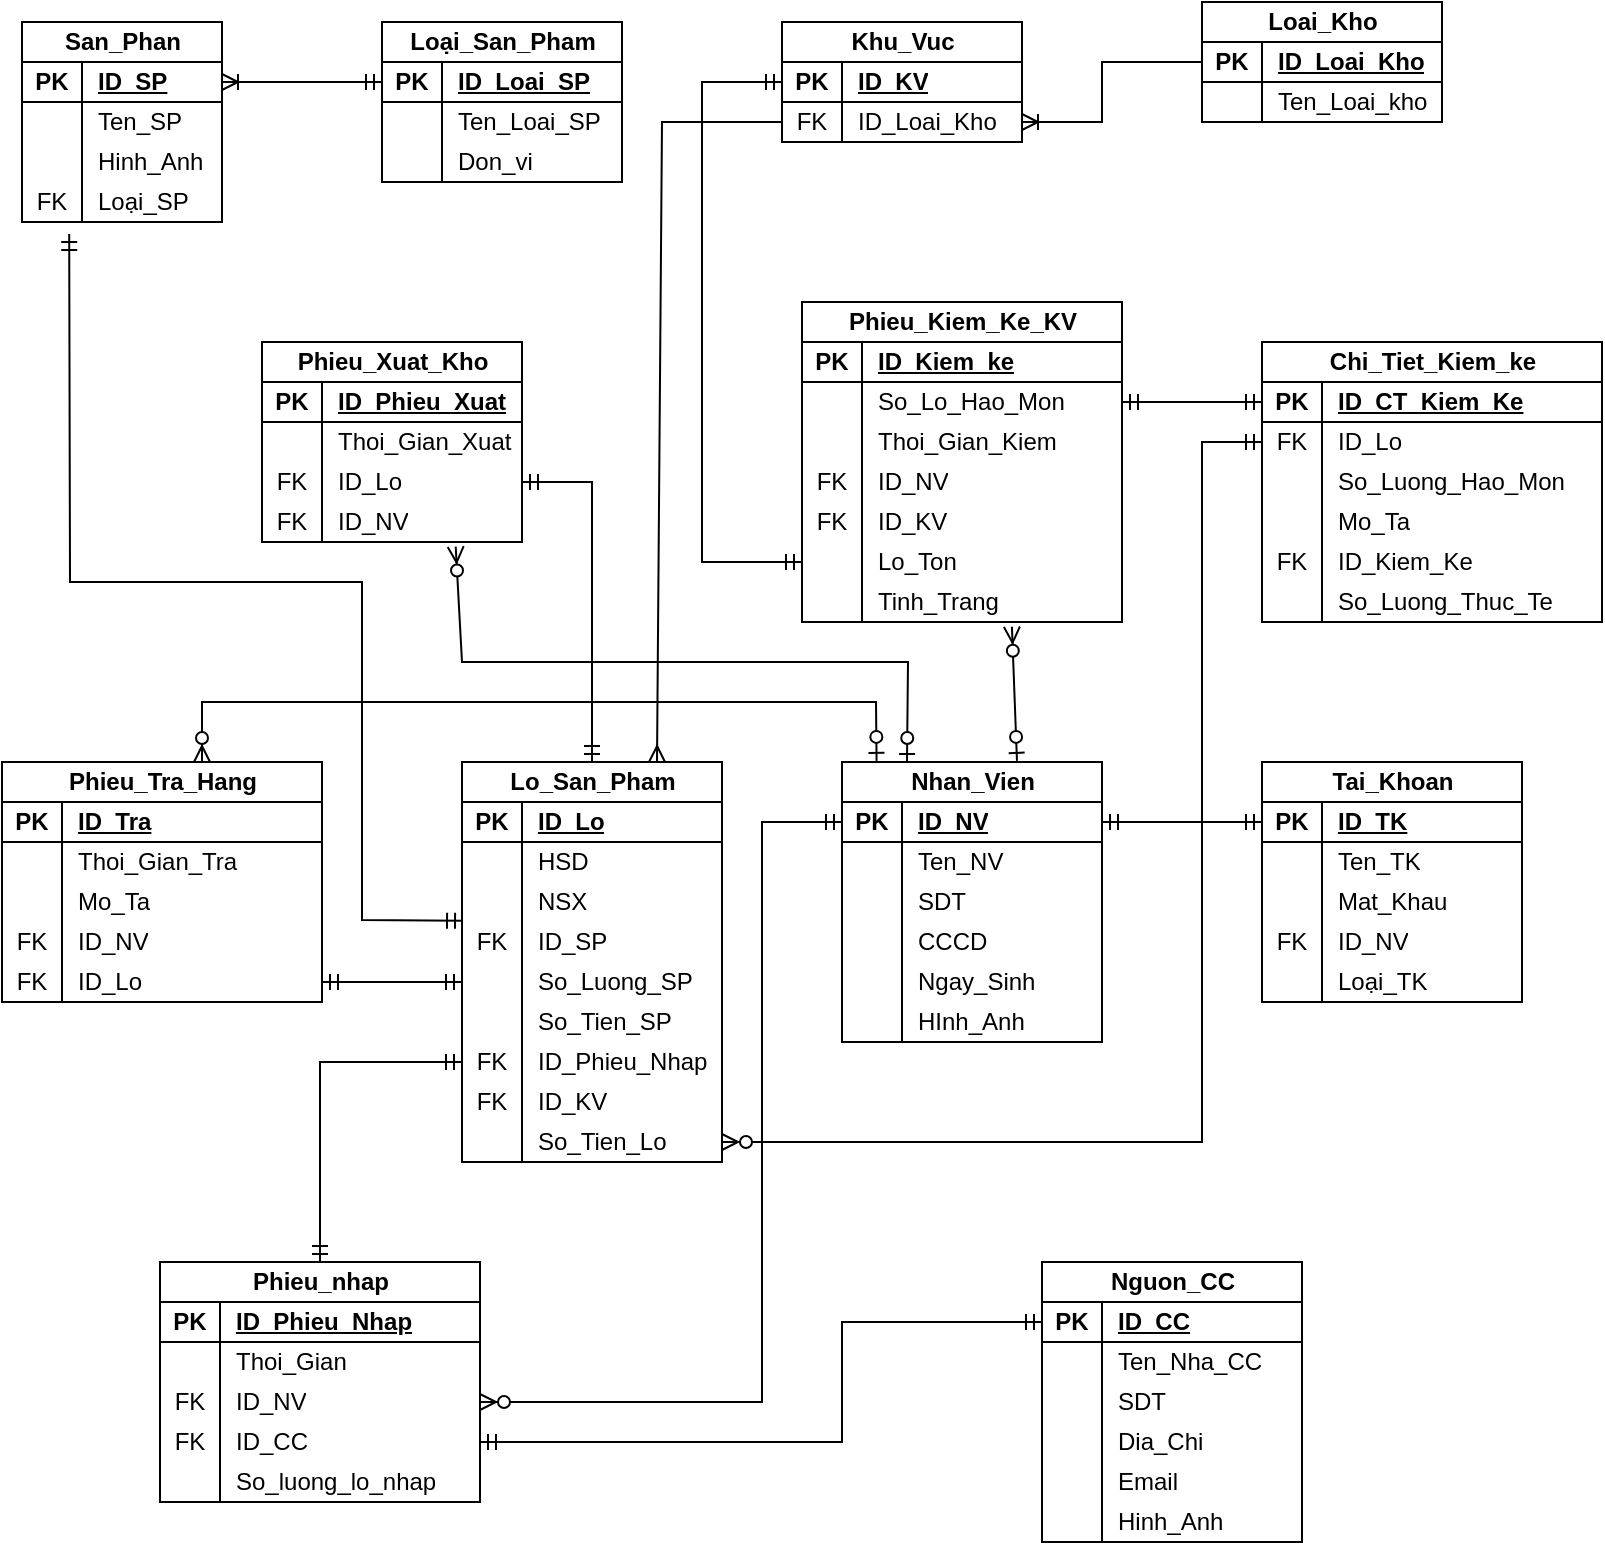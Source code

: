 <mxfile version="22.0.3" type="device">
  <diagram id="R2lEEEUBdFMjLlhIrx00" name="Page-1">
    <mxGraphModel dx="1195" dy="1025" grid="1" gridSize="10" guides="1" tooltips="1" connect="1" arrows="1" fold="1" page="1" pageScale="1" pageWidth="850" pageHeight="1100" math="0" shadow="0" extFonts="Permanent Marker^https://fonts.googleapis.com/css?family=Permanent+Marker">
      <root>
        <mxCell id="0" />
        <mxCell id="1" parent="0" />
        <mxCell id="Gs-mbWgF_uEVZYwRgLwy-14" value="San_Phan" style="shape=table;startSize=20;container=1;collapsible=1;childLayout=tableLayout;fixedRows=1;rowLines=0;fontStyle=1;align=center;resizeLast=1;html=1;" parent="1" vertex="1">
          <mxGeometry x="50" y="120" width="100" height="100" as="geometry" />
        </mxCell>
        <mxCell id="Gs-mbWgF_uEVZYwRgLwy-15" value="" style="shape=tableRow;horizontal=0;startSize=0;swimlaneHead=0;swimlaneBody=0;fillColor=none;collapsible=0;dropTarget=0;points=[[0,0.5],[1,0.5]];portConstraint=eastwest;top=0;left=0;right=0;bottom=1;" parent="Gs-mbWgF_uEVZYwRgLwy-14" vertex="1">
          <mxGeometry y="20" width="100" height="20" as="geometry" />
        </mxCell>
        <mxCell id="Gs-mbWgF_uEVZYwRgLwy-16" value="PK" style="shape=partialRectangle;connectable=0;fillColor=none;top=0;left=0;bottom=0;right=0;fontStyle=1;overflow=hidden;whiteSpace=wrap;html=1;" parent="Gs-mbWgF_uEVZYwRgLwy-15" vertex="1">
          <mxGeometry width="30" height="20" as="geometry">
            <mxRectangle width="30" height="20" as="alternateBounds" />
          </mxGeometry>
        </mxCell>
        <mxCell id="Gs-mbWgF_uEVZYwRgLwy-17" value="ID_SP" style="shape=partialRectangle;connectable=0;fillColor=none;top=0;left=0;bottom=0;right=0;align=left;spacingLeft=6;fontStyle=5;overflow=hidden;whiteSpace=wrap;html=1;" parent="Gs-mbWgF_uEVZYwRgLwy-15" vertex="1">
          <mxGeometry x="30" width="70" height="20" as="geometry">
            <mxRectangle width="70" height="20" as="alternateBounds" />
          </mxGeometry>
        </mxCell>
        <mxCell id="Gs-mbWgF_uEVZYwRgLwy-18" value="" style="shape=tableRow;horizontal=0;startSize=0;swimlaneHead=0;swimlaneBody=0;fillColor=none;collapsible=0;dropTarget=0;points=[[0,0.5],[1,0.5]];portConstraint=eastwest;top=0;left=0;right=0;bottom=0;" parent="Gs-mbWgF_uEVZYwRgLwy-14" vertex="1">
          <mxGeometry y="40" width="100" height="20" as="geometry" />
        </mxCell>
        <mxCell id="Gs-mbWgF_uEVZYwRgLwy-19" value="" style="shape=partialRectangle;connectable=0;fillColor=none;top=0;left=0;bottom=0;right=0;editable=1;overflow=hidden;whiteSpace=wrap;html=1;" parent="Gs-mbWgF_uEVZYwRgLwy-18" vertex="1">
          <mxGeometry width="30" height="20" as="geometry">
            <mxRectangle width="30" height="20" as="alternateBounds" />
          </mxGeometry>
        </mxCell>
        <mxCell id="Gs-mbWgF_uEVZYwRgLwy-20" value="Ten_SP" style="shape=partialRectangle;connectable=0;fillColor=none;top=0;left=0;bottom=0;right=0;align=left;spacingLeft=6;overflow=hidden;whiteSpace=wrap;html=1;" parent="Gs-mbWgF_uEVZYwRgLwy-18" vertex="1">
          <mxGeometry x="30" width="70" height="20" as="geometry">
            <mxRectangle width="70" height="20" as="alternateBounds" />
          </mxGeometry>
        </mxCell>
        <mxCell id="Gs-mbWgF_uEVZYwRgLwy-21" value="" style="shape=tableRow;horizontal=0;startSize=0;swimlaneHead=0;swimlaneBody=0;fillColor=none;collapsible=0;dropTarget=0;points=[[0,0.5],[1,0.5]];portConstraint=eastwest;top=0;left=0;right=0;bottom=0;" parent="Gs-mbWgF_uEVZYwRgLwy-14" vertex="1">
          <mxGeometry y="60" width="100" height="20" as="geometry" />
        </mxCell>
        <mxCell id="Gs-mbWgF_uEVZYwRgLwy-22" value="" style="shape=partialRectangle;connectable=0;fillColor=none;top=0;left=0;bottom=0;right=0;editable=1;overflow=hidden;whiteSpace=wrap;html=1;" parent="Gs-mbWgF_uEVZYwRgLwy-21" vertex="1">
          <mxGeometry width="30" height="20" as="geometry">
            <mxRectangle width="30" height="20" as="alternateBounds" />
          </mxGeometry>
        </mxCell>
        <mxCell id="Gs-mbWgF_uEVZYwRgLwy-23" value="Hinh_Anh" style="shape=partialRectangle;connectable=0;fillColor=none;top=0;left=0;bottom=0;right=0;align=left;spacingLeft=6;overflow=hidden;whiteSpace=wrap;html=1;" parent="Gs-mbWgF_uEVZYwRgLwy-21" vertex="1">
          <mxGeometry x="30" width="70" height="20" as="geometry">
            <mxRectangle width="70" height="20" as="alternateBounds" />
          </mxGeometry>
        </mxCell>
        <mxCell id="Gs-mbWgF_uEVZYwRgLwy-24" value="" style="shape=tableRow;horizontal=0;startSize=0;swimlaneHead=0;swimlaneBody=0;fillColor=none;collapsible=0;dropTarget=0;points=[[0,0.5],[1,0.5]];portConstraint=eastwest;top=0;left=0;right=0;bottom=0;" parent="Gs-mbWgF_uEVZYwRgLwy-14" vertex="1">
          <mxGeometry y="80" width="100" height="20" as="geometry" />
        </mxCell>
        <mxCell id="Gs-mbWgF_uEVZYwRgLwy-25" value="FK" style="shape=partialRectangle;connectable=0;fillColor=none;top=0;left=0;bottom=0;right=0;editable=1;overflow=hidden;whiteSpace=wrap;html=1;" parent="Gs-mbWgF_uEVZYwRgLwy-24" vertex="1">
          <mxGeometry width="30" height="20" as="geometry">
            <mxRectangle width="30" height="20" as="alternateBounds" />
          </mxGeometry>
        </mxCell>
        <mxCell id="Gs-mbWgF_uEVZYwRgLwy-26" value="Loại_SP" style="shape=partialRectangle;connectable=0;fillColor=none;top=0;left=0;bottom=0;right=0;align=left;spacingLeft=6;overflow=hidden;whiteSpace=wrap;html=1;" parent="Gs-mbWgF_uEVZYwRgLwy-24" vertex="1">
          <mxGeometry x="30" width="70" height="20" as="geometry">
            <mxRectangle width="70" height="20" as="alternateBounds" />
          </mxGeometry>
        </mxCell>
        <mxCell id="Gs-mbWgF_uEVZYwRgLwy-40" value="Loại_San_Pham" style="shape=table;startSize=20;container=1;collapsible=1;childLayout=tableLayout;fixedRows=1;rowLines=0;fontStyle=1;align=center;resizeLast=1;html=1;" parent="1" vertex="1">
          <mxGeometry x="230" y="120" width="120" height="80" as="geometry" />
        </mxCell>
        <mxCell id="Gs-mbWgF_uEVZYwRgLwy-41" value="" style="shape=tableRow;horizontal=0;startSize=0;swimlaneHead=0;swimlaneBody=0;fillColor=none;collapsible=0;dropTarget=0;points=[[0,0.5],[1,0.5]];portConstraint=eastwest;top=0;left=0;right=0;bottom=1;" parent="Gs-mbWgF_uEVZYwRgLwy-40" vertex="1">
          <mxGeometry y="20" width="120" height="20" as="geometry" />
        </mxCell>
        <mxCell id="Gs-mbWgF_uEVZYwRgLwy-42" value="PK" style="shape=partialRectangle;connectable=0;fillColor=none;top=0;left=0;bottom=0;right=0;fontStyle=1;overflow=hidden;whiteSpace=wrap;html=1;" parent="Gs-mbWgF_uEVZYwRgLwy-41" vertex="1">
          <mxGeometry width="30" height="20" as="geometry">
            <mxRectangle width="30" height="20" as="alternateBounds" />
          </mxGeometry>
        </mxCell>
        <mxCell id="Gs-mbWgF_uEVZYwRgLwy-43" value="ID_Loai_SP" style="shape=partialRectangle;connectable=0;fillColor=none;top=0;left=0;bottom=0;right=0;align=left;spacingLeft=6;fontStyle=5;overflow=hidden;whiteSpace=wrap;html=1;" parent="Gs-mbWgF_uEVZYwRgLwy-41" vertex="1">
          <mxGeometry x="30" width="90" height="20" as="geometry">
            <mxRectangle width="90" height="20" as="alternateBounds" />
          </mxGeometry>
        </mxCell>
        <mxCell id="Gs-mbWgF_uEVZYwRgLwy-44" value="" style="shape=tableRow;horizontal=0;startSize=0;swimlaneHead=0;swimlaneBody=0;fillColor=none;collapsible=0;dropTarget=0;points=[[0,0.5],[1,0.5]];portConstraint=eastwest;top=0;left=0;right=0;bottom=0;" parent="Gs-mbWgF_uEVZYwRgLwy-40" vertex="1">
          <mxGeometry y="40" width="120" height="20" as="geometry" />
        </mxCell>
        <mxCell id="Gs-mbWgF_uEVZYwRgLwy-45" value="" style="shape=partialRectangle;connectable=0;fillColor=none;top=0;left=0;bottom=0;right=0;editable=1;overflow=hidden;whiteSpace=wrap;html=1;" parent="Gs-mbWgF_uEVZYwRgLwy-44" vertex="1">
          <mxGeometry width="30" height="20" as="geometry">
            <mxRectangle width="30" height="20" as="alternateBounds" />
          </mxGeometry>
        </mxCell>
        <mxCell id="Gs-mbWgF_uEVZYwRgLwy-46" value="Ten_Loai_SP" style="shape=partialRectangle;connectable=0;fillColor=none;top=0;left=0;bottom=0;right=0;align=left;spacingLeft=6;overflow=hidden;whiteSpace=wrap;html=1;" parent="Gs-mbWgF_uEVZYwRgLwy-44" vertex="1">
          <mxGeometry x="30" width="90" height="20" as="geometry">
            <mxRectangle width="90" height="20" as="alternateBounds" />
          </mxGeometry>
        </mxCell>
        <mxCell id="Gs-mbWgF_uEVZYwRgLwy-47" value="" style="shape=tableRow;horizontal=0;startSize=0;swimlaneHead=0;swimlaneBody=0;fillColor=none;collapsible=0;dropTarget=0;points=[[0,0.5],[1,0.5]];portConstraint=eastwest;top=0;left=0;right=0;bottom=0;" parent="Gs-mbWgF_uEVZYwRgLwy-40" vertex="1">
          <mxGeometry y="60" width="120" height="20" as="geometry" />
        </mxCell>
        <mxCell id="Gs-mbWgF_uEVZYwRgLwy-48" value="" style="shape=partialRectangle;connectable=0;fillColor=none;top=0;left=0;bottom=0;right=0;editable=1;overflow=hidden;whiteSpace=wrap;html=1;" parent="Gs-mbWgF_uEVZYwRgLwy-47" vertex="1">
          <mxGeometry width="30" height="20" as="geometry">
            <mxRectangle width="30" height="20" as="alternateBounds" />
          </mxGeometry>
        </mxCell>
        <mxCell id="Gs-mbWgF_uEVZYwRgLwy-49" value="Don_vi" style="shape=partialRectangle;connectable=0;fillColor=none;top=0;left=0;bottom=0;right=0;align=left;spacingLeft=6;overflow=hidden;whiteSpace=wrap;html=1;" parent="Gs-mbWgF_uEVZYwRgLwy-47" vertex="1">
          <mxGeometry x="30" width="90" height="20" as="geometry">
            <mxRectangle width="90" height="20" as="alternateBounds" />
          </mxGeometry>
        </mxCell>
        <mxCell id="Gs-mbWgF_uEVZYwRgLwy-54" value="Khu_Vuc" style="shape=table;startSize=20;container=1;collapsible=1;childLayout=tableLayout;fixedRows=1;rowLines=0;fontStyle=1;align=center;resizeLast=1;html=1;" parent="1" vertex="1">
          <mxGeometry x="430" y="120" width="120" height="60" as="geometry" />
        </mxCell>
        <mxCell id="Gs-mbWgF_uEVZYwRgLwy-55" value="" style="shape=tableRow;horizontal=0;startSize=0;swimlaneHead=0;swimlaneBody=0;fillColor=none;collapsible=0;dropTarget=0;points=[[0,0.5],[1,0.5]];portConstraint=eastwest;top=0;left=0;right=0;bottom=1;" parent="Gs-mbWgF_uEVZYwRgLwy-54" vertex="1">
          <mxGeometry y="20" width="120" height="20" as="geometry" />
        </mxCell>
        <mxCell id="Gs-mbWgF_uEVZYwRgLwy-56" value="PK" style="shape=partialRectangle;connectable=0;fillColor=none;top=0;left=0;bottom=0;right=0;fontStyle=1;overflow=hidden;whiteSpace=wrap;html=1;" parent="Gs-mbWgF_uEVZYwRgLwy-55" vertex="1">
          <mxGeometry width="30" height="20" as="geometry">
            <mxRectangle width="30" height="20" as="alternateBounds" />
          </mxGeometry>
        </mxCell>
        <mxCell id="Gs-mbWgF_uEVZYwRgLwy-57" value="ID_KV" style="shape=partialRectangle;connectable=0;fillColor=none;top=0;left=0;bottom=0;right=0;align=left;spacingLeft=6;fontStyle=5;overflow=hidden;whiteSpace=wrap;html=1;" parent="Gs-mbWgF_uEVZYwRgLwy-55" vertex="1">
          <mxGeometry x="30" width="90" height="20" as="geometry">
            <mxRectangle width="90" height="20" as="alternateBounds" />
          </mxGeometry>
        </mxCell>
        <mxCell id="Gs-mbWgF_uEVZYwRgLwy-58" value="" style="shape=tableRow;horizontal=0;startSize=0;swimlaneHead=0;swimlaneBody=0;fillColor=none;collapsible=0;dropTarget=0;points=[[0,0.5],[1,0.5]];portConstraint=eastwest;top=0;left=0;right=0;bottom=0;" parent="Gs-mbWgF_uEVZYwRgLwy-54" vertex="1">
          <mxGeometry y="40" width="120" height="20" as="geometry" />
        </mxCell>
        <mxCell id="Gs-mbWgF_uEVZYwRgLwy-59" value="FK" style="shape=partialRectangle;connectable=0;fillColor=none;top=0;left=0;bottom=0;right=0;editable=1;overflow=hidden;whiteSpace=wrap;html=1;" parent="Gs-mbWgF_uEVZYwRgLwy-58" vertex="1">
          <mxGeometry width="30" height="20" as="geometry">
            <mxRectangle width="30" height="20" as="alternateBounds" />
          </mxGeometry>
        </mxCell>
        <mxCell id="Gs-mbWgF_uEVZYwRgLwy-60" value="ID_Loai_Kho" style="shape=partialRectangle;connectable=0;fillColor=none;top=0;left=0;bottom=0;right=0;align=left;spacingLeft=6;overflow=hidden;whiteSpace=wrap;html=1;" parent="Gs-mbWgF_uEVZYwRgLwy-58" vertex="1">
          <mxGeometry x="30" width="90" height="20" as="geometry">
            <mxRectangle width="90" height="20" as="alternateBounds" />
          </mxGeometry>
        </mxCell>
        <mxCell id="Gs-mbWgF_uEVZYwRgLwy-70" value="Loai_Kho" style="shape=table;startSize=20;container=1;collapsible=1;childLayout=tableLayout;fixedRows=1;rowLines=0;fontStyle=1;align=center;resizeLast=1;html=1;" parent="1" vertex="1">
          <mxGeometry x="640" y="110" width="120" height="60" as="geometry" />
        </mxCell>
        <mxCell id="Gs-mbWgF_uEVZYwRgLwy-71" value="" style="shape=tableRow;horizontal=0;startSize=0;swimlaneHead=0;swimlaneBody=0;fillColor=none;collapsible=0;dropTarget=0;points=[[0,0.5],[1,0.5]];portConstraint=eastwest;top=0;left=0;right=0;bottom=1;" parent="Gs-mbWgF_uEVZYwRgLwy-70" vertex="1">
          <mxGeometry y="20" width="120" height="20" as="geometry" />
        </mxCell>
        <mxCell id="Gs-mbWgF_uEVZYwRgLwy-72" value="PK" style="shape=partialRectangle;connectable=0;fillColor=none;top=0;left=0;bottom=0;right=0;fontStyle=1;overflow=hidden;whiteSpace=wrap;html=1;" parent="Gs-mbWgF_uEVZYwRgLwy-71" vertex="1">
          <mxGeometry width="30" height="20" as="geometry">
            <mxRectangle width="30" height="20" as="alternateBounds" />
          </mxGeometry>
        </mxCell>
        <mxCell id="Gs-mbWgF_uEVZYwRgLwy-73" value="ID_Loai_Kho" style="shape=partialRectangle;connectable=0;fillColor=none;top=0;left=0;bottom=0;right=0;align=left;spacingLeft=6;fontStyle=5;overflow=hidden;whiteSpace=wrap;html=1;" parent="Gs-mbWgF_uEVZYwRgLwy-71" vertex="1">
          <mxGeometry x="30" width="90" height="20" as="geometry">
            <mxRectangle width="90" height="20" as="alternateBounds" />
          </mxGeometry>
        </mxCell>
        <mxCell id="Gs-mbWgF_uEVZYwRgLwy-74" value="" style="shape=tableRow;horizontal=0;startSize=0;swimlaneHead=0;swimlaneBody=0;fillColor=none;collapsible=0;dropTarget=0;points=[[0,0.5],[1,0.5]];portConstraint=eastwest;top=0;left=0;right=0;bottom=0;" parent="Gs-mbWgF_uEVZYwRgLwy-70" vertex="1">
          <mxGeometry y="40" width="120" height="20" as="geometry" />
        </mxCell>
        <mxCell id="Gs-mbWgF_uEVZYwRgLwy-75" value="" style="shape=partialRectangle;connectable=0;fillColor=none;top=0;left=0;bottom=0;right=0;editable=1;overflow=hidden;whiteSpace=wrap;html=1;" parent="Gs-mbWgF_uEVZYwRgLwy-74" vertex="1">
          <mxGeometry width="30" height="20" as="geometry">
            <mxRectangle width="30" height="20" as="alternateBounds" />
          </mxGeometry>
        </mxCell>
        <mxCell id="Gs-mbWgF_uEVZYwRgLwy-76" value="Ten_Loai_kho" style="shape=partialRectangle;connectable=0;fillColor=none;top=0;left=0;bottom=0;right=0;align=left;spacingLeft=6;overflow=hidden;whiteSpace=wrap;html=1;" parent="Gs-mbWgF_uEVZYwRgLwy-74" vertex="1">
          <mxGeometry x="30" width="90" height="20" as="geometry">
            <mxRectangle width="90" height="20" as="alternateBounds" />
          </mxGeometry>
        </mxCell>
        <mxCell id="Gs-mbWgF_uEVZYwRgLwy-96" value="Nhan_Vien" style="shape=table;startSize=20;container=1;collapsible=1;childLayout=tableLayout;fixedRows=1;rowLines=0;fontStyle=1;align=center;resizeLast=1;html=1;" parent="1" vertex="1">
          <mxGeometry x="460" y="490" width="130" height="140" as="geometry" />
        </mxCell>
        <mxCell id="Gs-mbWgF_uEVZYwRgLwy-97" value="" style="shape=tableRow;horizontal=0;startSize=0;swimlaneHead=0;swimlaneBody=0;fillColor=none;collapsible=0;dropTarget=0;points=[[0,0.5],[1,0.5]];portConstraint=eastwest;top=0;left=0;right=0;bottom=1;" parent="Gs-mbWgF_uEVZYwRgLwy-96" vertex="1">
          <mxGeometry y="20" width="130" height="20" as="geometry" />
        </mxCell>
        <mxCell id="Gs-mbWgF_uEVZYwRgLwy-98" value="PK" style="shape=partialRectangle;connectable=0;fillColor=none;top=0;left=0;bottom=0;right=0;fontStyle=1;overflow=hidden;whiteSpace=wrap;html=1;" parent="Gs-mbWgF_uEVZYwRgLwy-97" vertex="1">
          <mxGeometry width="30" height="20" as="geometry">
            <mxRectangle width="30" height="20" as="alternateBounds" />
          </mxGeometry>
        </mxCell>
        <mxCell id="Gs-mbWgF_uEVZYwRgLwy-99" value="ID_NV" style="shape=partialRectangle;connectable=0;fillColor=none;top=0;left=0;bottom=0;right=0;align=left;spacingLeft=6;fontStyle=5;overflow=hidden;whiteSpace=wrap;html=1;" parent="Gs-mbWgF_uEVZYwRgLwy-97" vertex="1">
          <mxGeometry x="30" width="100" height="20" as="geometry">
            <mxRectangle width="100" height="20" as="alternateBounds" />
          </mxGeometry>
        </mxCell>
        <mxCell id="Gs-mbWgF_uEVZYwRgLwy-100" value="" style="shape=tableRow;horizontal=0;startSize=0;swimlaneHead=0;swimlaneBody=0;fillColor=none;collapsible=0;dropTarget=0;points=[[0,0.5],[1,0.5]];portConstraint=eastwest;top=0;left=0;right=0;bottom=0;" parent="Gs-mbWgF_uEVZYwRgLwy-96" vertex="1">
          <mxGeometry y="40" width="130" height="20" as="geometry" />
        </mxCell>
        <mxCell id="Gs-mbWgF_uEVZYwRgLwy-101" value="" style="shape=partialRectangle;connectable=0;fillColor=none;top=0;left=0;bottom=0;right=0;editable=1;overflow=hidden;whiteSpace=wrap;html=1;" parent="Gs-mbWgF_uEVZYwRgLwy-100" vertex="1">
          <mxGeometry width="30" height="20" as="geometry">
            <mxRectangle width="30" height="20" as="alternateBounds" />
          </mxGeometry>
        </mxCell>
        <mxCell id="Gs-mbWgF_uEVZYwRgLwy-102" value="Ten_NV" style="shape=partialRectangle;connectable=0;fillColor=none;top=0;left=0;bottom=0;right=0;align=left;spacingLeft=6;overflow=hidden;whiteSpace=wrap;html=1;" parent="Gs-mbWgF_uEVZYwRgLwy-100" vertex="1">
          <mxGeometry x="30" width="100" height="20" as="geometry">
            <mxRectangle width="100" height="20" as="alternateBounds" />
          </mxGeometry>
        </mxCell>
        <mxCell id="Gs-mbWgF_uEVZYwRgLwy-103" value="" style="shape=tableRow;horizontal=0;startSize=0;swimlaneHead=0;swimlaneBody=0;fillColor=none;collapsible=0;dropTarget=0;points=[[0,0.5],[1,0.5]];portConstraint=eastwest;top=0;left=0;right=0;bottom=0;" parent="Gs-mbWgF_uEVZYwRgLwy-96" vertex="1">
          <mxGeometry y="60" width="130" height="20" as="geometry" />
        </mxCell>
        <mxCell id="Gs-mbWgF_uEVZYwRgLwy-104" value="" style="shape=partialRectangle;connectable=0;fillColor=none;top=0;left=0;bottom=0;right=0;editable=1;overflow=hidden;whiteSpace=wrap;html=1;" parent="Gs-mbWgF_uEVZYwRgLwy-103" vertex="1">
          <mxGeometry width="30" height="20" as="geometry">
            <mxRectangle width="30" height="20" as="alternateBounds" />
          </mxGeometry>
        </mxCell>
        <mxCell id="Gs-mbWgF_uEVZYwRgLwy-105" value="SDT" style="shape=partialRectangle;connectable=0;fillColor=none;top=0;left=0;bottom=0;right=0;align=left;spacingLeft=6;overflow=hidden;whiteSpace=wrap;html=1;" parent="Gs-mbWgF_uEVZYwRgLwy-103" vertex="1">
          <mxGeometry x="30" width="100" height="20" as="geometry">
            <mxRectangle width="100" height="20" as="alternateBounds" />
          </mxGeometry>
        </mxCell>
        <mxCell id="Gs-mbWgF_uEVZYwRgLwy-106" value="" style="shape=tableRow;horizontal=0;startSize=0;swimlaneHead=0;swimlaneBody=0;fillColor=none;collapsible=0;dropTarget=0;points=[[0,0.5],[1,0.5]];portConstraint=eastwest;top=0;left=0;right=0;bottom=0;" parent="Gs-mbWgF_uEVZYwRgLwy-96" vertex="1">
          <mxGeometry y="80" width="130" height="20" as="geometry" />
        </mxCell>
        <mxCell id="Gs-mbWgF_uEVZYwRgLwy-107" value="" style="shape=partialRectangle;connectable=0;fillColor=none;top=0;left=0;bottom=0;right=0;editable=1;overflow=hidden;whiteSpace=wrap;html=1;" parent="Gs-mbWgF_uEVZYwRgLwy-106" vertex="1">
          <mxGeometry width="30" height="20" as="geometry">
            <mxRectangle width="30" height="20" as="alternateBounds" />
          </mxGeometry>
        </mxCell>
        <mxCell id="Gs-mbWgF_uEVZYwRgLwy-108" value="CCCD" style="shape=partialRectangle;connectable=0;fillColor=none;top=0;left=0;bottom=0;right=0;align=left;spacingLeft=6;overflow=hidden;whiteSpace=wrap;html=1;" parent="Gs-mbWgF_uEVZYwRgLwy-106" vertex="1">
          <mxGeometry x="30" width="100" height="20" as="geometry">
            <mxRectangle width="100" height="20" as="alternateBounds" />
          </mxGeometry>
        </mxCell>
        <mxCell id="Gs-mbWgF_uEVZYwRgLwy-110" value="" style="shape=tableRow;horizontal=0;startSize=0;swimlaneHead=0;swimlaneBody=0;fillColor=none;collapsible=0;dropTarget=0;points=[[0,0.5],[1,0.5]];portConstraint=eastwest;top=0;left=0;right=0;bottom=0;" parent="Gs-mbWgF_uEVZYwRgLwy-96" vertex="1">
          <mxGeometry y="100" width="130" height="20" as="geometry" />
        </mxCell>
        <mxCell id="Gs-mbWgF_uEVZYwRgLwy-111" value="" style="shape=partialRectangle;connectable=0;fillColor=none;top=0;left=0;bottom=0;right=0;editable=1;overflow=hidden;whiteSpace=wrap;html=1;" parent="Gs-mbWgF_uEVZYwRgLwy-110" vertex="1">
          <mxGeometry width="30" height="20" as="geometry">
            <mxRectangle width="30" height="20" as="alternateBounds" />
          </mxGeometry>
        </mxCell>
        <mxCell id="Gs-mbWgF_uEVZYwRgLwy-112" value="Ngay_Sinh" style="shape=partialRectangle;connectable=0;fillColor=none;top=0;left=0;bottom=0;right=0;align=left;spacingLeft=6;overflow=hidden;whiteSpace=wrap;html=1;" parent="Gs-mbWgF_uEVZYwRgLwy-110" vertex="1">
          <mxGeometry x="30" width="100" height="20" as="geometry">
            <mxRectangle width="100" height="20" as="alternateBounds" />
          </mxGeometry>
        </mxCell>
        <mxCell id="Gs-mbWgF_uEVZYwRgLwy-113" value="" style="shape=tableRow;horizontal=0;startSize=0;swimlaneHead=0;swimlaneBody=0;fillColor=none;collapsible=0;dropTarget=0;points=[[0,0.5],[1,0.5]];portConstraint=eastwest;top=0;left=0;right=0;bottom=0;" parent="Gs-mbWgF_uEVZYwRgLwy-96" vertex="1">
          <mxGeometry y="120" width="130" height="20" as="geometry" />
        </mxCell>
        <mxCell id="Gs-mbWgF_uEVZYwRgLwy-114" value="" style="shape=partialRectangle;connectable=0;fillColor=none;top=0;left=0;bottom=0;right=0;editable=1;overflow=hidden;whiteSpace=wrap;html=1;" parent="Gs-mbWgF_uEVZYwRgLwy-113" vertex="1">
          <mxGeometry width="30" height="20" as="geometry">
            <mxRectangle width="30" height="20" as="alternateBounds" />
          </mxGeometry>
        </mxCell>
        <mxCell id="Gs-mbWgF_uEVZYwRgLwy-115" value="HInh_Anh" style="shape=partialRectangle;connectable=0;fillColor=none;top=0;left=0;bottom=0;right=0;align=left;spacingLeft=6;overflow=hidden;whiteSpace=wrap;html=1;" parent="Gs-mbWgF_uEVZYwRgLwy-113" vertex="1">
          <mxGeometry x="30" width="100" height="20" as="geometry">
            <mxRectangle width="100" height="20" as="alternateBounds" />
          </mxGeometry>
        </mxCell>
        <mxCell id="Gs-mbWgF_uEVZYwRgLwy-119" value="Phieu_Xuat_Kho" style="shape=table;startSize=20;container=1;collapsible=1;childLayout=tableLayout;fixedRows=1;rowLines=0;fontStyle=1;align=center;resizeLast=1;html=1;" parent="1" vertex="1">
          <mxGeometry x="170" y="280" width="130" height="100" as="geometry" />
        </mxCell>
        <mxCell id="Gs-mbWgF_uEVZYwRgLwy-120" value="" style="shape=tableRow;horizontal=0;startSize=0;swimlaneHead=0;swimlaneBody=0;fillColor=none;collapsible=0;dropTarget=0;points=[[0,0.5],[1,0.5]];portConstraint=eastwest;top=0;left=0;right=0;bottom=1;" parent="Gs-mbWgF_uEVZYwRgLwy-119" vertex="1">
          <mxGeometry y="20" width="130" height="20" as="geometry" />
        </mxCell>
        <mxCell id="Gs-mbWgF_uEVZYwRgLwy-121" value="PK" style="shape=partialRectangle;connectable=0;fillColor=none;top=0;left=0;bottom=0;right=0;fontStyle=1;overflow=hidden;whiteSpace=wrap;html=1;" parent="Gs-mbWgF_uEVZYwRgLwy-120" vertex="1">
          <mxGeometry width="30" height="20" as="geometry">
            <mxRectangle width="30" height="20" as="alternateBounds" />
          </mxGeometry>
        </mxCell>
        <mxCell id="Gs-mbWgF_uEVZYwRgLwy-122" value="ID_Phieu_Xuat" style="shape=partialRectangle;connectable=0;fillColor=none;top=0;left=0;bottom=0;right=0;align=left;spacingLeft=6;fontStyle=5;overflow=hidden;whiteSpace=wrap;html=1;" parent="Gs-mbWgF_uEVZYwRgLwy-120" vertex="1">
          <mxGeometry x="30" width="100" height="20" as="geometry">
            <mxRectangle width="100" height="20" as="alternateBounds" />
          </mxGeometry>
        </mxCell>
        <mxCell id="Gs-mbWgF_uEVZYwRgLwy-123" value="" style="shape=tableRow;horizontal=0;startSize=0;swimlaneHead=0;swimlaneBody=0;fillColor=none;collapsible=0;dropTarget=0;points=[[0,0.5],[1,0.5]];portConstraint=eastwest;top=0;left=0;right=0;bottom=0;" parent="Gs-mbWgF_uEVZYwRgLwy-119" vertex="1">
          <mxGeometry y="40" width="130" height="20" as="geometry" />
        </mxCell>
        <mxCell id="Gs-mbWgF_uEVZYwRgLwy-124" value="" style="shape=partialRectangle;connectable=0;fillColor=none;top=0;left=0;bottom=0;right=0;editable=1;overflow=hidden;whiteSpace=wrap;html=1;" parent="Gs-mbWgF_uEVZYwRgLwy-123" vertex="1">
          <mxGeometry width="30" height="20" as="geometry">
            <mxRectangle width="30" height="20" as="alternateBounds" />
          </mxGeometry>
        </mxCell>
        <mxCell id="Gs-mbWgF_uEVZYwRgLwy-125" value="Thoi_Gian_Xuat" style="shape=partialRectangle;connectable=0;fillColor=none;top=0;left=0;bottom=0;right=0;align=left;spacingLeft=6;overflow=hidden;whiteSpace=wrap;html=1;" parent="Gs-mbWgF_uEVZYwRgLwy-123" vertex="1">
          <mxGeometry x="30" width="100" height="20" as="geometry">
            <mxRectangle width="100" height="20" as="alternateBounds" />
          </mxGeometry>
        </mxCell>
        <mxCell id="Gs-mbWgF_uEVZYwRgLwy-126" value="" style="shape=tableRow;horizontal=0;startSize=0;swimlaneHead=0;swimlaneBody=0;fillColor=none;collapsible=0;dropTarget=0;points=[[0,0.5],[1,0.5]];portConstraint=eastwest;top=0;left=0;right=0;bottom=0;" parent="Gs-mbWgF_uEVZYwRgLwy-119" vertex="1">
          <mxGeometry y="60" width="130" height="20" as="geometry" />
        </mxCell>
        <mxCell id="Gs-mbWgF_uEVZYwRgLwy-127" value="FK" style="shape=partialRectangle;connectable=0;fillColor=none;top=0;left=0;bottom=0;right=0;editable=1;overflow=hidden;whiteSpace=wrap;html=1;" parent="Gs-mbWgF_uEVZYwRgLwy-126" vertex="1">
          <mxGeometry width="30" height="20" as="geometry">
            <mxRectangle width="30" height="20" as="alternateBounds" />
          </mxGeometry>
        </mxCell>
        <mxCell id="Gs-mbWgF_uEVZYwRgLwy-128" value="ID_Lo" style="shape=partialRectangle;connectable=0;fillColor=none;top=0;left=0;bottom=0;right=0;align=left;spacingLeft=6;overflow=hidden;whiteSpace=wrap;html=1;" parent="Gs-mbWgF_uEVZYwRgLwy-126" vertex="1">
          <mxGeometry x="30" width="100" height="20" as="geometry">
            <mxRectangle width="100" height="20" as="alternateBounds" />
          </mxGeometry>
        </mxCell>
        <mxCell id="Gs-mbWgF_uEVZYwRgLwy-129" value="" style="shape=tableRow;horizontal=0;startSize=0;swimlaneHead=0;swimlaneBody=0;fillColor=none;collapsible=0;dropTarget=0;points=[[0,0.5],[1,0.5]];portConstraint=eastwest;top=0;left=0;right=0;bottom=0;" parent="Gs-mbWgF_uEVZYwRgLwy-119" vertex="1">
          <mxGeometry y="80" width="130" height="20" as="geometry" />
        </mxCell>
        <mxCell id="Gs-mbWgF_uEVZYwRgLwy-130" value="FK" style="shape=partialRectangle;connectable=0;fillColor=none;top=0;left=0;bottom=0;right=0;editable=1;overflow=hidden;whiteSpace=wrap;html=1;" parent="Gs-mbWgF_uEVZYwRgLwy-129" vertex="1">
          <mxGeometry width="30" height="20" as="geometry">
            <mxRectangle width="30" height="20" as="alternateBounds" />
          </mxGeometry>
        </mxCell>
        <mxCell id="Gs-mbWgF_uEVZYwRgLwy-131" value="ID_NV" style="shape=partialRectangle;connectable=0;fillColor=none;top=0;left=0;bottom=0;right=0;align=left;spacingLeft=6;overflow=hidden;whiteSpace=wrap;html=1;" parent="Gs-mbWgF_uEVZYwRgLwy-129" vertex="1">
          <mxGeometry x="30" width="100" height="20" as="geometry">
            <mxRectangle width="100" height="20" as="alternateBounds" />
          </mxGeometry>
        </mxCell>
        <mxCell id="Gs-mbWgF_uEVZYwRgLwy-141" value="Phieu_Kiem_Ke_KV" style="shape=table;startSize=20;container=1;collapsible=1;childLayout=tableLayout;fixedRows=1;rowLines=0;fontStyle=1;align=center;resizeLast=1;html=1;" parent="1" vertex="1">
          <mxGeometry x="440" y="260" width="160" height="160" as="geometry" />
        </mxCell>
        <mxCell id="Gs-mbWgF_uEVZYwRgLwy-142" value="" style="shape=tableRow;horizontal=0;startSize=0;swimlaneHead=0;swimlaneBody=0;fillColor=none;collapsible=0;dropTarget=0;points=[[0,0.5],[1,0.5]];portConstraint=eastwest;top=0;left=0;right=0;bottom=1;" parent="Gs-mbWgF_uEVZYwRgLwy-141" vertex="1">
          <mxGeometry y="20" width="160" height="20" as="geometry" />
        </mxCell>
        <mxCell id="Gs-mbWgF_uEVZYwRgLwy-143" value="PK" style="shape=partialRectangle;connectable=0;fillColor=none;top=0;left=0;bottom=0;right=0;fontStyle=1;overflow=hidden;whiteSpace=wrap;html=1;" parent="Gs-mbWgF_uEVZYwRgLwy-142" vertex="1">
          <mxGeometry width="30" height="20" as="geometry">
            <mxRectangle width="30" height="20" as="alternateBounds" />
          </mxGeometry>
        </mxCell>
        <mxCell id="Gs-mbWgF_uEVZYwRgLwy-144" value="ID_Kiem_ke" style="shape=partialRectangle;connectable=0;fillColor=none;top=0;left=0;bottom=0;right=0;align=left;spacingLeft=6;fontStyle=5;overflow=hidden;whiteSpace=wrap;html=1;" parent="Gs-mbWgF_uEVZYwRgLwy-142" vertex="1">
          <mxGeometry x="30" width="130" height="20" as="geometry">
            <mxRectangle width="130" height="20" as="alternateBounds" />
          </mxGeometry>
        </mxCell>
        <mxCell id="Gs-mbWgF_uEVZYwRgLwy-145" value="" style="shape=tableRow;horizontal=0;startSize=0;swimlaneHead=0;swimlaneBody=0;fillColor=none;collapsible=0;dropTarget=0;points=[[0,0.5],[1,0.5]];portConstraint=eastwest;top=0;left=0;right=0;bottom=0;" parent="Gs-mbWgF_uEVZYwRgLwy-141" vertex="1">
          <mxGeometry y="40" width="160" height="20" as="geometry" />
        </mxCell>
        <mxCell id="Gs-mbWgF_uEVZYwRgLwy-146" value="" style="shape=partialRectangle;connectable=0;fillColor=none;top=0;left=0;bottom=0;right=0;editable=1;overflow=hidden;whiteSpace=wrap;html=1;" parent="Gs-mbWgF_uEVZYwRgLwy-145" vertex="1">
          <mxGeometry width="30" height="20" as="geometry">
            <mxRectangle width="30" height="20" as="alternateBounds" />
          </mxGeometry>
        </mxCell>
        <mxCell id="Gs-mbWgF_uEVZYwRgLwy-147" value="So_Lo_Hao_Mon" style="shape=partialRectangle;connectable=0;fillColor=none;top=0;left=0;bottom=0;right=0;align=left;spacingLeft=6;overflow=hidden;whiteSpace=wrap;html=1;" parent="Gs-mbWgF_uEVZYwRgLwy-145" vertex="1">
          <mxGeometry x="30" width="130" height="20" as="geometry">
            <mxRectangle width="130" height="20" as="alternateBounds" />
          </mxGeometry>
        </mxCell>
        <mxCell id="Gs-mbWgF_uEVZYwRgLwy-148" value="" style="shape=tableRow;horizontal=0;startSize=0;swimlaneHead=0;swimlaneBody=0;fillColor=none;collapsible=0;dropTarget=0;points=[[0,0.5],[1,0.5]];portConstraint=eastwest;top=0;left=0;right=0;bottom=0;" parent="Gs-mbWgF_uEVZYwRgLwy-141" vertex="1">
          <mxGeometry y="60" width="160" height="20" as="geometry" />
        </mxCell>
        <mxCell id="Gs-mbWgF_uEVZYwRgLwy-149" value="" style="shape=partialRectangle;connectable=0;fillColor=none;top=0;left=0;bottom=0;right=0;editable=1;overflow=hidden;whiteSpace=wrap;html=1;" parent="Gs-mbWgF_uEVZYwRgLwy-148" vertex="1">
          <mxGeometry width="30" height="20" as="geometry">
            <mxRectangle width="30" height="20" as="alternateBounds" />
          </mxGeometry>
        </mxCell>
        <mxCell id="Gs-mbWgF_uEVZYwRgLwy-150" value="Thoi_Gian_Kiem" style="shape=partialRectangle;connectable=0;fillColor=none;top=0;left=0;bottom=0;right=0;align=left;spacingLeft=6;overflow=hidden;whiteSpace=wrap;html=1;" parent="Gs-mbWgF_uEVZYwRgLwy-148" vertex="1">
          <mxGeometry x="30" width="130" height="20" as="geometry">
            <mxRectangle width="130" height="20" as="alternateBounds" />
          </mxGeometry>
        </mxCell>
        <mxCell id="Gs-mbWgF_uEVZYwRgLwy-151" value="" style="shape=tableRow;horizontal=0;startSize=0;swimlaneHead=0;swimlaneBody=0;fillColor=none;collapsible=0;dropTarget=0;points=[[0,0.5],[1,0.5]];portConstraint=eastwest;top=0;left=0;right=0;bottom=0;" parent="Gs-mbWgF_uEVZYwRgLwy-141" vertex="1">
          <mxGeometry y="80" width="160" height="20" as="geometry" />
        </mxCell>
        <mxCell id="Gs-mbWgF_uEVZYwRgLwy-152" value="FK" style="shape=partialRectangle;connectable=0;fillColor=none;top=0;left=0;bottom=0;right=0;editable=1;overflow=hidden;whiteSpace=wrap;html=1;" parent="Gs-mbWgF_uEVZYwRgLwy-151" vertex="1">
          <mxGeometry width="30" height="20" as="geometry">
            <mxRectangle width="30" height="20" as="alternateBounds" />
          </mxGeometry>
        </mxCell>
        <mxCell id="Gs-mbWgF_uEVZYwRgLwy-153" value="ID_NV" style="shape=partialRectangle;connectable=0;fillColor=none;top=0;left=0;bottom=0;right=0;align=left;spacingLeft=6;overflow=hidden;whiteSpace=wrap;html=1;" parent="Gs-mbWgF_uEVZYwRgLwy-151" vertex="1">
          <mxGeometry x="30" width="130" height="20" as="geometry">
            <mxRectangle width="130" height="20" as="alternateBounds" />
          </mxGeometry>
        </mxCell>
        <mxCell id="Gs-mbWgF_uEVZYwRgLwy-160" value="" style="shape=tableRow;horizontal=0;startSize=0;swimlaneHead=0;swimlaneBody=0;fillColor=none;collapsible=0;dropTarget=0;points=[[0,0.5],[1,0.5]];portConstraint=eastwest;top=0;left=0;right=0;bottom=0;" parent="Gs-mbWgF_uEVZYwRgLwy-141" vertex="1">
          <mxGeometry y="100" width="160" height="20" as="geometry" />
        </mxCell>
        <mxCell id="Gs-mbWgF_uEVZYwRgLwy-161" value="FK" style="shape=partialRectangle;connectable=0;fillColor=none;top=0;left=0;bottom=0;right=0;editable=1;overflow=hidden;whiteSpace=wrap;html=1;" parent="Gs-mbWgF_uEVZYwRgLwy-160" vertex="1">
          <mxGeometry width="30" height="20" as="geometry">
            <mxRectangle width="30" height="20" as="alternateBounds" />
          </mxGeometry>
        </mxCell>
        <mxCell id="Gs-mbWgF_uEVZYwRgLwy-162" value="ID_KV" style="shape=partialRectangle;connectable=0;fillColor=none;top=0;left=0;bottom=0;right=0;align=left;spacingLeft=6;overflow=hidden;whiteSpace=wrap;html=1;" parent="Gs-mbWgF_uEVZYwRgLwy-160" vertex="1">
          <mxGeometry x="30" width="130" height="20" as="geometry">
            <mxRectangle width="130" height="20" as="alternateBounds" />
          </mxGeometry>
        </mxCell>
        <mxCell id="KzLaVlvm0ptwOIWQcZ9N-32" value="" style="shape=tableRow;horizontal=0;startSize=0;swimlaneHead=0;swimlaneBody=0;fillColor=none;collapsible=0;dropTarget=0;points=[[0,0.5],[1,0.5]];portConstraint=eastwest;top=0;left=0;right=0;bottom=0;" parent="Gs-mbWgF_uEVZYwRgLwy-141" vertex="1">
          <mxGeometry y="120" width="160" height="20" as="geometry" />
        </mxCell>
        <mxCell id="KzLaVlvm0ptwOIWQcZ9N-33" value="" style="shape=partialRectangle;connectable=0;fillColor=none;top=0;left=0;bottom=0;right=0;editable=1;overflow=hidden;whiteSpace=wrap;html=1;" parent="KzLaVlvm0ptwOIWQcZ9N-32" vertex="1">
          <mxGeometry width="30" height="20" as="geometry">
            <mxRectangle width="30" height="20" as="alternateBounds" />
          </mxGeometry>
        </mxCell>
        <mxCell id="KzLaVlvm0ptwOIWQcZ9N-34" value="Lo_Ton" style="shape=partialRectangle;connectable=0;fillColor=none;top=0;left=0;bottom=0;right=0;align=left;spacingLeft=6;overflow=hidden;whiteSpace=wrap;html=1;" parent="KzLaVlvm0ptwOIWQcZ9N-32" vertex="1">
          <mxGeometry x="30" width="130" height="20" as="geometry">
            <mxRectangle width="130" height="20" as="alternateBounds" />
          </mxGeometry>
        </mxCell>
        <mxCell id="gqdygnh5SoLw0JKjigvl-1" value="" style="shape=tableRow;horizontal=0;startSize=0;swimlaneHead=0;swimlaneBody=0;fillColor=none;collapsible=0;dropTarget=0;points=[[0,0.5],[1,0.5]];portConstraint=eastwest;top=0;left=0;right=0;bottom=0;" parent="Gs-mbWgF_uEVZYwRgLwy-141" vertex="1">
          <mxGeometry y="140" width="160" height="20" as="geometry" />
        </mxCell>
        <mxCell id="gqdygnh5SoLw0JKjigvl-2" value="" style="shape=partialRectangle;connectable=0;fillColor=none;top=0;left=0;bottom=0;right=0;editable=1;overflow=hidden;whiteSpace=wrap;html=1;" parent="gqdygnh5SoLw0JKjigvl-1" vertex="1">
          <mxGeometry width="30" height="20" as="geometry">
            <mxRectangle width="30" height="20" as="alternateBounds" />
          </mxGeometry>
        </mxCell>
        <mxCell id="gqdygnh5SoLw0JKjigvl-3" value="Tinh_Trang" style="shape=partialRectangle;connectable=0;fillColor=none;top=0;left=0;bottom=0;right=0;align=left;spacingLeft=6;overflow=hidden;whiteSpace=wrap;html=1;" parent="gqdygnh5SoLw0JKjigvl-1" vertex="1">
          <mxGeometry x="30" width="130" height="20" as="geometry">
            <mxRectangle width="130" height="20" as="alternateBounds" />
          </mxGeometry>
        </mxCell>
        <mxCell id="Gs-mbWgF_uEVZYwRgLwy-163" value="Tai_Khoan" style="shape=table;startSize=20;container=1;collapsible=1;childLayout=tableLayout;fixedRows=1;rowLines=0;fontStyle=1;align=center;resizeLast=1;html=1;" parent="1" vertex="1">
          <mxGeometry x="670" y="490" width="130" height="120" as="geometry" />
        </mxCell>
        <mxCell id="Gs-mbWgF_uEVZYwRgLwy-164" value="" style="shape=tableRow;horizontal=0;startSize=0;swimlaneHead=0;swimlaneBody=0;fillColor=none;collapsible=0;dropTarget=0;points=[[0,0.5],[1,0.5]];portConstraint=eastwest;top=0;left=0;right=0;bottom=1;" parent="Gs-mbWgF_uEVZYwRgLwy-163" vertex="1">
          <mxGeometry y="20" width="130" height="20" as="geometry" />
        </mxCell>
        <mxCell id="Gs-mbWgF_uEVZYwRgLwy-165" value="PK" style="shape=partialRectangle;connectable=0;fillColor=none;top=0;left=0;bottom=0;right=0;fontStyle=1;overflow=hidden;whiteSpace=wrap;html=1;" parent="Gs-mbWgF_uEVZYwRgLwy-164" vertex="1">
          <mxGeometry width="30" height="20" as="geometry">
            <mxRectangle width="30" height="20" as="alternateBounds" />
          </mxGeometry>
        </mxCell>
        <mxCell id="Gs-mbWgF_uEVZYwRgLwy-166" value="ID_TK" style="shape=partialRectangle;connectable=0;fillColor=none;top=0;left=0;bottom=0;right=0;align=left;spacingLeft=6;fontStyle=5;overflow=hidden;whiteSpace=wrap;html=1;" parent="Gs-mbWgF_uEVZYwRgLwy-164" vertex="1">
          <mxGeometry x="30" width="100" height="20" as="geometry">
            <mxRectangle width="100" height="20" as="alternateBounds" />
          </mxGeometry>
        </mxCell>
        <mxCell id="Gs-mbWgF_uEVZYwRgLwy-167" value="" style="shape=tableRow;horizontal=0;startSize=0;swimlaneHead=0;swimlaneBody=0;fillColor=none;collapsible=0;dropTarget=0;points=[[0,0.5],[1,0.5]];portConstraint=eastwest;top=0;left=0;right=0;bottom=0;" parent="Gs-mbWgF_uEVZYwRgLwy-163" vertex="1">
          <mxGeometry y="40" width="130" height="20" as="geometry" />
        </mxCell>
        <mxCell id="Gs-mbWgF_uEVZYwRgLwy-168" value="" style="shape=partialRectangle;connectable=0;fillColor=none;top=0;left=0;bottom=0;right=0;editable=1;overflow=hidden;whiteSpace=wrap;html=1;" parent="Gs-mbWgF_uEVZYwRgLwy-167" vertex="1">
          <mxGeometry width="30" height="20" as="geometry">
            <mxRectangle width="30" height="20" as="alternateBounds" />
          </mxGeometry>
        </mxCell>
        <mxCell id="Gs-mbWgF_uEVZYwRgLwy-169" value="Ten_TK" style="shape=partialRectangle;connectable=0;fillColor=none;top=0;left=0;bottom=0;right=0;align=left;spacingLeft=6;overflow=hidden;whiteSpace=wrap;html=1;" parent="Gs-mbWgF_uEVZYwRgLwy-167" vertex="1">
          <mxGeometry x="30" width="100" height="20" as="geometry">
            <mxRectangle width="100" height="20" as="alternateBounds" />
          </mxGeometry>
        </mxCell>
        <mxCell id="Gs-mbWgF_uEVZYwRgLwy-170" value="" style="shape=tableRow;horizontal=0;startSize=0;swimlaneHead=0;swimlaneBody=0;fillColor=none;collapsible=0;dropTarget=0;points=[[0,0.5],[1,0.5]];portConstraint=eastwest;top=0;left=0;right=0;bottom=0;" parent="Gs-mbWgF_uEVZYwRgLwy-163" vertex="1">
          <mxGeometry y="60" width="130" height="20" as="geometry" />
        </mxCell>
        <mxCell id="Gs-mbWgF_uEVZYwRgLwy-171" value="" style="shape=partialRectangle;connectable=0;fillColor=none;top=0;left=0;bottom=0;right=0;editable=1;overflow=hidden;whiteSpace=wrap;html=1;" parent="Gs-mbWgF_uEVZYwRgLwy-170" vertex="1">
          <mxGeometry width="30" height="20" as="geometry">
            <mxRectangle width="30" height="20" as="alternateBounds" />
          </mxGeometry>
        </mxCell>
        <mxCell id="Gs-mbWgF_uEVZYwRgLwy-172" value="Mat_Khau" style="shape=partialRectangle;connectable=0;fillColor=none;top=0;left=0;bottom=0;right=0;align=left;spacingLeft=6;overflow=hidden;whiteSpace=wrap;html=1;" parent="Gs-mbWgF_uEVZYwRgLwy-170" vertex="1">
          <mxGeometry x="30" width="100" height="20" as="geometry">
            <mxRectangle width="100" height="20" as="alternateBounds" />
          </mxGeometry>
        </mxCell>
        <mxCell id="Gs-mbWgF_uEVZYwRgLwy-173" value="" style="shape=tableRow;horizontal=0;startSize=0;swimlaneHead=0;swimlaneBody=0;fillColor=none;collapsible=0;dropTarget=0;points=[[0,0.5],[1,0.5]];portConstraint=eastwest;top=0;left=0;right=0;bottom=0;" parent="Gs-mbWgF_uEVZYwRgLwy-163" vertex="1">
          <mxGeometry y="80" width="130" height="20" as="geometry" />
        </mxCell>
        <mxCell id="Gs-mbWgF_uEVZYwRgLwy-174" value="FK" style="shape=partialRectangle;connectable=0;fillColor=none;top=0;left=0;bottom=0;right=0;editable=1;overflow=hidden;whiteSpace=wrap;html=1;" parent="Gs-mbWgF_uEVZYwRgLwy-173" vertex="1">
          <mxGeometry width="30" height="20" as="geometry">
            <mxRectangle width="30" height="20" as="alternateBounds" />
          </mxGeometry>
        </mxCell>
        <mxCell id="Gs-mbWgF_uEVZYwRgLwy-175" value="ID_NV" style="shape=partialRectangle;connectable=0;fillColor=none;top=0;left=0;bottom=0;right=0;align=left;spacingLeft=6;overflow=hidden;whiteSpace=wrap;html=1;" parent="Gs-mbWgF_uEVZYwRgLwy-173" vertex="1">
          <mxGeometry x="30" width="100" height="20" as="geometry">
            <mxRectangle width="100" height="20" as="alternateBounds" />
          </mxGeometry>
        </mxCell>
        <mxCell id="_SaSjMrkCYxXSdljaCMt-1" value="" style="shape=tableRow;horizontal=0;startSize=0;swimlaneHead=0;swimlaneBody=0;fillColor=none;collapsible=0;dropTarget=0;points=[[0,0.5],[1,0.5]];portConstraint=eastwest;top=0;left=0;right=0;bottom=0;" parent="Gs-mbWgF_uEVZYwRgLwy-163" vertex="1">
          <mxGeometry y="100" width="130" height="20" as="geometry" />
        </mxCell>
        <mxCell id="_SaSjMrkCYxXSdljaCMt-2" value="" style="shape=partialRectangle;connectable=0;fillColor=none;top=0;left=0;bottom=0;right=0;editable=1;overflow=hidden;whiteSpace=wrap;html=1;" parent="_SaSjMrkCYxXSdljaCMt-1" vertex="1">
          <mxGeometry width="30" height="20" as="geometry">
            <mxRectangle width="30" height="20" as="alternateBounds" />
          </mxGeometry>
        </mxCell>
        <mxCell id="_SaSjMrkCYxXSdljaCMt-3" value="Loại_TK" style="shape=partialRectangle;connectable=0;fillColor=none;top=0;left=0;bottom=0;right=0;align=left;spacingLeft=6;overflow=hidden;whiteSpace=wrap;html=1;" parent="_SaSjMrkCYxXSdljaCMt-1" vertex="1">
          <mxGeometry x="30" width="100" height="20" as="geometry">
            <mxRectangle width="100" height="20" as="alternateBounds" />
          </mxGeometry>
        </mxCell>
        <mxCell id="Gs-mbWgF_uEVZYwRgLwy-176" value="Lo_San_Pham" style="shape=table;startSize=20;container=1;collapsible=1;childLayout=tableLayout;fixedRows=1;rowLines=0;fontStyle=1;align=center;resizeLast=1;html=1;" parent="1" vertex="1">
          <mxGeometry x="270" y="490" width="130" height="200" as="geometry" />
        </mxCell>
        <mxCell id="Gs-mbWgF_uEVZYwRgLwy-177" value="" style="shape=tableRow;horizontal=0;startSize=0;swimlaneHead=0;swimlaneBody=0;fillColor=none;collapsible=0;dropTarget=0;points=[[0,0.5],[1,0.5]];portConstraint=eastwest;top=0;left=0;right=0;bottom=1;" parent="Gs-mbWgF_uEVZYwRgLwy-176" vertex="1">
          <mxGeometry y="20" width="130" height="20" as="geometry" />
        </mxCell>
        <mxCell id="Gs-mbWgF_uEVZYwRgLwy-178" value="PK" style="shape=partialRectangle;connectable=0;fillColor=none;top=0;left=0;bottom=0;right=0;fontStyle=1;overflow=hidden;whiteSpace=wrap;html=1;" parent="Gs-mbWgF_uEVZYwRgLwy-177" vertex="1">
          <mxGeometry width="30" height="20" as="geometry">
            <mxRectangle width="30" height="20" as="alternateBounds" />
          </mxGeometry>
        </mxCell>
        <mxCell id="Gs-mbWgF_uEVZYwRgLwy-179" value="ID_Lo" style="shape=partialRectangle;connectable=0;fillColor=none;top=0;left=0;bottom=0;right=0;align=left;spacingLeft=6;fontStyle=5;overflow=hidden;whiteSpace=wrap;html=1;" parent="Gs-mbWgF_uEVZYwRgLwy-177" vertex="1">
          <mxGeometry x="30" width="100" height="20" as="geometry">
            <mxRectangle width="100" height="20" as="alternateBounds" />
          </mxGeometry>
        </mxCell>
        <mxCell id="Gs-mbWgF_uEVZYwRgLwy-180" value="" style="shape=tableRow;horizontal=0;startSize=0;swimlaneHead=0;swimlaneBody=0;fillColor=none;collapsible=0;dropTarget=0;points=[[0,0.5],[1,0.5]];portConstraint=eastwest;top=0;left=0;right=0;bottom=0;" parent="Gs-mbWgF_uEVZYwRgLwy-176" vertex="1">
          <mxGeometry y="40" width="130" height="20" as="geometry" />
        </mxCell>
        <mxCell id="Gs-mbWgF_uEVZYwRgLwy-181" value="" style="shape=partialRectangle;connectable=0;fillColor=none;top=0;left=0;bottom=0;right=0;editable=1;overflow=hidden;whiteSpace=wrap;html=1;" parent="Gs-mbWgF_uEVZYwRgLwy-180" vertex="1">
          <mxGeometry width="30" height="20" as="geometry">
            <mxRectangle width="30" height="20" as="alternateBounds" />
          </mxGeometry>
        </mxCell>
        <mxCell id="Gs-mbWgF_uEVZYwRgLwy-182" value="HSD" style="shape=partialRectangle;connectable=0;fillColor=none;top=0;left=0;bottom=0;right=0;align=left;spacingLeft=6;overflow=hidden;whiteSpace=wrap;html=1;" parent="Gs-mbWgF_uEVZYwRgLwy-180" vertex="1">
          <mxGeometry x="30" width="100" height="20" as="geometry">
            <mxRectangle width="100" height="20" as="alternateBounds" />
          </mxGeometry>
        </mxCell>
        <mxCell id="Gs-mbWgF_uEVZYwRgLwy-183" value="" style="shape=tableRow;horizontal=0;startSize=0;swimlaneHead=0;swimlaneBody=0;fillColor=none;collapsible=0;dropTarget=0;points=[[0,0.5],[1,0.5]];portConstraint=eastwest;top=0;left=0;right=0;bottom=0;" parent="Gs-mbWgF_uEVZYwRgLwy-176" vertex="1">
          <mxGeometry y="60" width="130" height="20" as="geometry" />
        </mxCell>
        <mxCell id="Gs-mbWgF_uEVZYwRgLwy-184" value="" style="shape=partialRectangle;connectable=0;fillColor=none;top=0;left=0;bottom=0;right=0;editable=1;overflow=hidden;whiteSpace=wrap;html=1;" parent="Gs-mbWgF_uEVZYwRgLwy-183" vertex="1">
          <mxGeometry width="30" height="20" as="geometry">
            <mxRectangle width="30" height="20" as="alternateBounds" />
          </mxGeometry>
        </mxCell>
        <mxCell id="Gs-mbWgF_uEVZYwRgLwy-185" value="NSX" style="shape=partialRectangle;connectable=0;fillColor=none;top=0;left=0;bottom=0;right=0;align=left;spacingLeft=6;overflow=hidden;whiteSpace=wrap;html=1;" parent="Gs-mbWgF_uEVZYwRgLwy-183" vertex="1">
          <mxGeometry x="30" width="100" height="20" as="geometry">
            <mxRectangle width="100" height="20" as="alternateBounds" />
          </mxGeometry>
        </mxCell>
        <mxCell id="Gs-mbWgF_uEVZYwRgLwy-186" value="" style="shape=tableRow;horizontal=0;startSize=0;swimlaneHead=0;swimlaneBody=0;fillColor=none;collapsible=0;dropTarget=0;points=[[0,0.5],[1,0.5]];portConstraint=eastwest;top=0;left=0;right=0;bottom=0;" parent="Gs-mbWgF_uEVZYwRgLwy-176" vertex="1">
          <mxGeometry y="80" width="130" height="20" as="geometry" />
        </mxCell>
        <mxCell id="Gs-mbWgF_uEVZYwRgLwy-187" value="FK" style="shape=partialRectangle;connectable=0;fillColor=none;top=0;left=0;bottom=0;right=0;editable=1;overflow=hidden;whiteSpace=wrap;html=1;" parent="Gs-mbWgF_uEVZYwRgLwy-186" vertex="1">
          <mxGeometry width="30" height="20" as="geometry">
            <mxRectangle width="30" height="20" as="alternateBounds" />
          </mxGeometry>
        </mxCell>
        <mxCell id="Gs-mbWgF_uEVZYwRgLwy-188" value="ID_SP" style="shape=partialRectangle;connectable=0;fillColor=none;top=0;left=0;bottom=0;right=0;align=left;spacingLeft=6;overflow=hidden;whiteSpace=wrap;html=1;" parent="Gs-mbWgF_uEVZYwRgLwy-186" vertex="1">
          <mxGeometry x="30" width="100" height="20" as="geometry">
            <mxRectangle width="100" height="20" as="alternateBounds" />
          </mxGeometry>
        </mxCell>
        <mxCell id="Gs-mbWgF_uEVZYwRgLwy-189" value="" style="shape=tableRow;horizontal=0;startSize=0;swimlaneHead=0;swimlaneBody=0;fillColor=none;collapsible=0;dropTarget=0;points=[[0,0.5],[1,0.5]];portConstraint=eastwest;top=0;left=0;right=0;bottom=0;" parent="Gs-mbWgF_uEVZYwRgLwy-176" vertex="1">
          <mxGeometry y="100" width="130" height="20" as="geometry" />
        </mxCell>
        <mxCell id="Gs-mbWgF_uEVZYwRgLwy-190" value="" style="shape=partialRectangle;connectable=0;fillColor=none;top=0;left=0;bottom=0;right=0;editable=1;overflow=hidden;whiteSpace=wrap;html=1;" parent="Gs-mbWgF_uEVZYwRgLwy-189" vertex="1">
          <mxGeometry width="30" height="20" as="geometry">
            <mxRectangle width="30" height="20" as="alternateBounds" />
          </mxGeometry>
        </mxCell>
        <mxCell id="Gs-mbWgF_uEVZYwRgLwy-191" value="So_Luong_SP" style="shape=partialRectangle;connectable=0;fillColor=none;top=0;left=0;bottom=0;right=0;align=left;spacingLeft=6;overflow=hidden;whiteSpace=wrap;html=1;" parent="Gs-mbWgF_uEVZYwRgLwy-189" vertex="1">
          <mxGeometry x="30" width="100" height="20" as="geometry">
            <mxRectangle width="100" height="20" as="alternateBounds" />
          </mxGeometry>
        </mxCell>
        <mxCell id="Gs-mbWgF_uEVZYwRgLwy-192" value="" style="shape=tableRow;horizontal=0;startSize=0;swimlaneHead=0;swimlaneBody=0;fillColor=none;collapsible=0;dropTarget=0;points=[[0,0.5],[1,0.5]];portConstraint=eastwest;top=0;left=0;right=0;bottom=0;" parent="Gs-mbWgF_uEVZYwRgLwy-176" vertex="1">
          <mxGeometry y="120" width="130" height="20" as="geometry" />
        </mxCell>
        <mxCell id="Gs-mbWgF_uEVZYwRgLwy-193" value="" style="shape=partialRectangle;connectable=0;fillColor=none;top=0;left=0;bottom=0;right=0;editable=1;overflow=hidden;whiteSpace=wrap;html=1;" parent="Gs-mbWgF_uEVZYwRgLwy-192" vertex="1">
          <mxGeometry width="30" height="20" as="geometry">
            <mxRectangle width="30" height="20" as="alternateBounds" />
          </mxGeometry>
        </mxCell>
        <mxCell id="Gs-mbWgF_uEVZYwRgLwy-194" value="So_Tien_SP" style="shape=partialRectangle;connectable=0;fillColor=none;top=0;left=0;bottom=0;right=0;align=left;spacingLeft=6;overflow=hidden;whiteSpace=wrap;html=1;" parent="Gs-mbWgF_uEVZYwRgLwy-192" vertex="1">
          <mxGeometry x="30" width="100" height="20" as="geometry">
            <mxRectangle width="100" height="20" as="alternateBounds" />
          </mxGeometry>
        </mxCell>
        <mxCell id="Gs-mbWgF_uEVZYwRgLwy-195" value="" style="shape=tableRow;horizontal=0;startSize=0;swimlaneHead=0;swimlaneBody=0;fillColor=none;collapsible=0;dropTarget=0;points=[[0,0.5],[1,0.5]];portConstraint=eastwest;top=0;left=0;right=0;bottom=0;" parent="Gs-mbWgF_uEVZYwRgLwy-176" vertex="1">
          <mxGeometry y="140" width="130" height="20" as="geometry" />
        </mxCell>
        <mxCell id="Gs-mbWgF_uEVZYwRgLwy-196" value="FK" style="shape=partialRectangle;connectable=0;fillColor=none;top=0;left=0;bottom=0;right=0;editable=1;overflow=hidden;whiteSpace=wrap;html=1;" parent="Gs-mbWgF_uEVZYwRgLwy-195" vertex="1">
          <mxGeometry width="30" height="20" as="geometry">
            <mxRectangle width="30" height="20" as="alternateBounds" />
          </mxGeometry>
        </mxCell>
        <mxCell id="Gs-mbWgF_uEVZYwRgLwy-197" value="ID_Phieu_Nhap" style="shape=partialRectangle;connectable=0;fillColor=none;top=0;left=0;bottom=0;right=0;align=left;spacingLeft=6;overflow=hidden;whiteSpace=wrap;html=1;" parent="Gs-mbWgF_uEVZYwRgLwy-195" vertex="1">
          <mxGeometry x="30" width="100" height="20" as="geometry">
            <mxRectangle width="100" height="20" as="alternateBounds" />
          </mxGeometry>
        </mxCell>
        <mxCell id="_SaSjMrkCYxXSdljaCMt-4" value="" style="shape=tableRow;horizontal=0;startSize=0;swimlaneHead=0;swimlaneBody=0;fillColor=none;collapsible=0;dropTarget=0;points=[[0,0.5],[1,0.5]];portConstraint=eastwest;top=0;left=0;right=0;bottom=0;" parent="Gs-mbWgF_uEVZYwRgLwy-176" vertex="1">
          <mxGeometry y="160" width="130" height="20" as="geometry" />
        </mxCell>
        <mxCell id="_SaSjMrkCYxXSdljaCMt-5" value="FK" style="shape=partialRectangle;connectable=0;fillColor=none;top=0;left=0;bottom=0;right=0;editable=1;overflow=hidden;whiteSpace=wrap;html=1;" parent="_SaSjMrkCYxXSdljaCMt-4" vertex="1">
          <mxGeometry width="30" height="20" as="geometry">
            <mxRectangle width="30" height="20" as="alternateBounds" />
          </mxGeometry>
        </mxCell>
        <mxCell id="_SaSjMrkCYxXSdljaCMt-6" value="ID_KV" style="shape=partialRectangle;connectable=0;fillColor=none;top=0;left=0;bottom=0;right=0;align=left;spacingLeft=6;overflow=hidden;whiteSpace=wrap;html=1;" parent="_SaSjMrkCYxXSdljaCMt-4" vertex="1">
          <mxGeometry x="30" width="100" height="20" as="geometry">
            <mxRectangle width="100" height="20" as="alternateBounds" />
          </mxGeometry>
        </mxCell>
        <mxCell id="bZR9v9hmex4_r_yVFaB6-1" value="" style="shape=tableRow;horizontal=0;startSize=0;swimlaneHead=0;swimlaneBody=0;fillColor=none;collapsible=0;dropTarget=0;points=[[0,0.5],[1,0.5]];portConstraint=eastwest;top=0;left=0;right=0;bottom=0;" parent="Gs-mbWgF_uEVZYwRgLwy-176" vertex="1">
          <mxGeometry y="180" width="130" height="20" as="geometry" />
        </mxCell>
        <mxCell id="bZR9v9hmex4_r_yVFaB6-2" value="" style="shape=partialRectangle;connectable=0;fillColor=none;top=0;left=0;bottom=0;right=0;editable=1;overflow=hidden;whiteSpace=wrap;html=1;" parent="bZR9v9hmex4_r_yVFaB6-1" vertex="1">
          <mxGeometry width="30" height="20" as="geometry">
            <mxRectangle width="30" height="20" as="alternateBounds" />
          </mxGeometry>
        </mxCell>
        <mxCell id="bZR9v9hmex4_r_yVFaB6-3" value="So_Tien_Lo" style="shape=partialRectangle;connectable=0;fillColor=none;top=0;left=0;bottom=0;right=0;align=left;spacingLeft=6;overflow=hidden;whiteSpace=wrap;html=1;" parent="bZR9v9hmex4_r_yVFaB6-1" vertex="1">
          <mxGeometry x="30" width="100" height="20" as="geometry">
            <mxRectangle width="100" height="20" as="alternateBounds" />
          </mxGeometry>
        </mxCell>
        <mxCell id="Gs-mbWgF_uEVZYwRgLwy-198" value="Phieu_Tra_Hang" style="shape=table;startSize=20;container=1;collapsible=1;childLayout=tableLayout;fixedRows=1;rowLines=0;fontStyle=1;align=center;resizeLast=1;html=1;" parent="1" vertex="1">
          <mxGeometry x="40" y="490" width="160" height="120" as="geometry" />
        </mxCell>
        <mxCell id="Gs-mbWgF_uEVZYwRgLwy-199" value="" style="shape=tableRow;horizontal=0;startSize=0;swimlaneHead=0;swimlaneBody=0;fillColor=none;collapsible=0;dropTarget=0;points=[[0,0.5],[1,0.5]];portConstraint=eastwest;top=0;left=0;right=0;bottom=1;" parent="Gs-mbWgF_uEVZYwRgLwy-198" vertex="1">
          <mxGeometry y="20" width="160" height="20" as="geometry" />
        </mxCell>
        <mxCell id="Gs-mbWgF_uEVZYwRgLwy-200" value="PK" style="shape=partialRectangle;connectable=0;fillColor=none;top=0;left=0;bottom=0;right=0;fontStyle=1;overflow=hidden;whiteSpace=wrap;html=1;" parent="Gs-mbWgF_uEVZYwRgLwy-199" vertex="1">
          <mxGeometry width="30" height="20" as="geometry">
            <mxRectangle width="30" height="20" as="alternateBounds" />
          </mxGeometry>
        </mxCell>
        <mxCell id="Gs-mbWgF_uEVZYwRgLwy-201" value="ID_Tra" style="shape=partialRectangle;connectable=0;fillColor=none;top=0;left=0;bottom=0;right=0;align=left;spacingLeft=6;fontStyle=5;overflow=hidden;whiteSpace=wrap;html=1;" parent="Gs-mbWgF_uEVZYwRgLwy-199" vertex="1">
          <mxGeometry x="30" width="130" height="20" as="geometry">
            <mxRectangle width="130" height="20" as="alternateBounds" />
          </mxGeometry>
        </mxCell>
        <mxCell id="Gs-mbWgF_uEVZYwRgLwy-202" value="" style="shape=tableRow;horizontal=0;startSize=0;swimlaneHead=0;swimlaneBody=0;fillColor=none;collapsible=0;dropTarget=0;points=[[0,0.5],[1,0.5]];portConstraint=eastwest;top=0;left=0;right=0;bottom=0;" parent="Gs-mbWgF_uEVZYwRgLwy-198" vertex="1">
          <mxGeometry y="40" width="160" height="20" as="geometry" />
        </mxCell>
        <mxCell id="Gs-mbWgF_uEVZYwRgLwy-203" value="" style="shape=partialRectangle;connectable=0;fillColor=none;top=0;left=0;bottom=0;right=0;editable=1;overflow=hidden;whiteSpace=wrap;html=1;" parent="Gs-mbWgF_uEVZYwRgLwy-202" vertex="1">
          <mxGeometry width="30" height="20" as="geometry">
            <mxRectangle width="30" height="20" as="alternateBounds" />
          </mxGeometry>
        </mxCell>
        <mxCell id="Gs-mbWgF_uEVZYwRgLwy-204" value="Thoi_Gian_Tra" style="shape=partialRectangle;connectable=0;fillColor=none;top=0;left=0;bottom=0;right=0;align=left;spacingLeft=6;overflow=hidden;whiteSpace=wrap;html=1;" parent="Gs-mbWgF_uEVZYwRgLwy-202" vertex="1">
          <mxGeometry x="30" width="130" height="20" as="geometry">
            <mxRectangle width="130" height="20" as="alternateBounds" />
          </mxGeometry>
        </mxCell>
        <mxCell id="Gs-mbWgF_uEVZYwRgLwy-205" value="" style="shape=tableRow;horizontal=0;startSize=0;swimlaneHead=0;swimlaneBody=0;fillColor=none;collapsible=0;dropTarget=0;points=[[0,0.5],[1,0.5]];portConstraint=eastwest;top=0;left=0;right=0;bottom=0;" parent="Gs-mbWgF_uEVZYwRgLwy-198" vertex="1">
          <mxGeometry y="60" width="160" height="20" as="geometry" />
        </mxCell>
        <mxCell id="Gs-mbWgF_uEVZYwRgLwy-206" value="" style="shape=partialRectangle;connectable=0;fillColor=none;top=0;left=0;bottom=0;right=0;editable=1;overflow=hidden;whiteSpace=wrap;html=1;" parent="Gs-mbWgF_uEVZYwRgLwy-205" vertex="1">
          <mxGeometry width="30" height="20" as="geometry">
            <mxRectangle width="30" height="20" as="alternateBounds" />
          </mxGeometry>
        </mxCell>
        <mxCell id="Gs-mbWgF_uEVZYwRgLwy-207" value="Mo_Ta" style="shape=partialRectangle;connectable=0;fillColor=none;top=0;left=0;bottom=0;right=0;align=left;spacingLeft=6;overflow=hidden;whiteSpace=wrap;html=1;" parent="Gs-mbWgF_uEVZYwRgLwy-205" vertex="1">
          <mxGeometry x="30" width="130" height="20" as="geometry">
            <mxRectangle width="130" height="20" as="alternateBounds" />
          </mxGeometry>
        </mxCell>
        <mxCell id="Gs-mbWgF_uEVZYwRgLwy-208" value="" style="shape=tableRow;horizontal=0;startSize=0;swimlaneHead=0;swimlaneBody=0;fillColor=none;collapsible=0;dropTarget=0;points=[[0,0.5],[1,0.5]];portConstraint=eastwest;top=0;left=0;right=0;bottom=0;" parent="Gs-mbWgF_uEVZYwRgLwy-198" vertex="1">
          <mxGeometry y="80" width="160" height="20" as="geometry" />
        </mxCell>
        <mxCell id="Gs-mbWgF_uEVZYwRgLwy-209" value="FK" style="shape=partialRectangle;connectable=0;fillColor=none;top=0;left=0;bottom=0;right=0;editable=1;overflow=hidden;whiteSpace=wrap;html=1;" parent="Gs-mbWgF_uEVZYwRgLwy-208" vertex="1">
          <mxGeometry width="30" height="20" as="geometry">
            <mxRectangle width="30" height="20" as="alternateBounds" />
          </mxGeometry>
        </mxCell>
        <mxCell id="Gs-mbWgF_uEVZYwRgLwy-210" value="ID_NV" style="shape=partialRectangle;connectable=0;fillColor=none;top=0;left=0;bottom=0;right=0;align=left;spacingLeft=6;overflow=hidden;whiteSpace=wrap;html=1;" parent="Gs-mbWgF_uEVZYwRgLwy-208" vertex="1">
          <mxGeometry x="30" width="130" height="20" as="geometry">
            <mxRectangle width="130" height="20" as="alternateBounds" />
          </mxGeometry>
        </mxCell>
        <mxCell id="Gs-mbWgF_uEVZYwRgLwy-217" value="" style="shape=tableRow;horizontal=0;startSize=0;swimlaneHead=0;swimlaneBody=0;fillColor=none;collapsible=0;dropTarget=0;points=[[0,0.5],[1,0.5]];portConstraint=eastwest;top=0;left=0;right=0;bottom=0;" parent="Gs-mbWgF_uEVZYwRgLwy-198" vertex="1">
          <mxGeometry y="100" width="160" height="20" as="geometry" />
        </mxCell>
        <mxCell id="Gs-mbWgF_uEVZYwRgLwy-218" value="FK" style="shape=partialRectangle;connectable=0;fillColor=none;top=0;left=0;bottom=0;right=0;editable=1;overflow=hidden;whiteSpace=wrap;html=1;" parent="Gs-mbWgF_uEVZYwRgLwy-217" vertex="1">
          <mxGeometry width="30" height="20" as="geometry">
            <mxRectangle width="30" height="20" as="alternateBounds" />
          </mxGeometry>
        </mxCell>
        <mxCell id="Gs-mbWgF_uEVZYwRgLwy-219" value="ID_Lo" style="shape=partialRectangle;connectable=0;fillColor=none;top=0;left=0;bottom=0;right=0;align=left;spacingLeft=6;overflow=hidden;whiteSpace=wrap;html=1;" parent="Gs-mbWgF_uEVZYwRgLwy-217" vertex="1">
          <mxGeometry x="30" width="130" height="20" as="geometry">
            <mxRectangle width="130" height="20" as="alternateBounds" />
          </mxGeometry>
        </mxCell>
        <mxCell id="Gs-mbWgF_uEVZYwRgLwy-220" value="Phieu_nhap" style="shape=table;startSize=20;container=1;collapsible=1;childLayout=tableLayout;fixedRows=1;rowLines=0;fontStyle=1;align=center;resizeLast=1;html=1;" parent="1" vertex="1">
          <mxGeometry x="119" y="740" width="160" height="120" as="geometry" />
        </mxCell>
        <mxCell id="Gs-mbWgF_uEVZYwRgLwy-221" value="" style="shape=tableRow;horizontal=0;startSize=0;swimlaneHead=0;swimlaneBody=0;fillColor=none;collapsible=0;dropTarget=0;points=[[0,0.5],[1,0.5]];portConstraint=eastwest;top=0;left=0;right=0;bottom=1;" parent="Gs-mbWgF_uEVZYwRgLwy-220" vertex="1">
          <mxGeometry y="20" width="160" height="20" as="geometry" />
        </mxCell>
        <mxCell id="Gs-mbWgF_uEVZYwRgLwy-222" value="PK" style="shape=partialRectangle;connectable=0;fillColor=none;top=0;left=0;bottom=0;right=0;fontStyle=1;overflow=hidden;whiteSpace=wrap;html=1;" parent="Gs-mbWgF_uEVZYwRgLwy-221" vertex="1">
          <mxGeometry width="30" height="20" as="geometry">
            <mxRectangle width="30" height="20" as="alternateBounds" />
          </mxGeometry>
        </mxCell>
        <mxCell id="Gs-mbWgF_uEVZYwRgLwy-223" value="ID_Phieu_Nhap" style="shape=partialRectangle;connectable=0;fillColor=none;top=0;left=0;bottom=0;right=0;align=left;spacingLeft=6;fontStyle=5;overflow=hidden;whiteSpace=wrap;html=1;" parent="Gs-mbWgF_uEVZYwRgLwy-221" vertex="1">
          <mxGeometry x="30" width="130" height="20" as="geometry">
            <mxRectangle width="130" height="20" as="alternateBounds" />
          </mxGeometry>
        </mxCell>
        <mxCell id="Gs-mbWgF_uEVZYwRgLwy-224" value="" style="shape=tableRow;horizontal=0;startSize=0;swimlaneHead=0;swimlaneBody=0;fillColor=none;collapsible=0;dropTarget=0;points=[[0,0.5],[1,0.5]];portConstraint=eastwest;top=0;left=0;right=0;bottom=0;" parent="Gs-mbWgF_uEVZYwRgLwy-220" vertex="1">
          <mxGeometry y="40" width="160" height="20" as="geometry" />
        </mxCell>
        <mxCell id="Gs-mbWgF_uEVZYwRgLwy-225" value="" style="shape=partialRectangle;connectable=0;fillColor=none;top=0;left=0;bottom=0;right=0;editable=1;overflow=hidden;whiteSpace=wrap;html=1;" parent="Gs-mbWgF_uEVZYwRgLwy-224" vertex="1">
          <mxGeometry width="30" height="20" as="geometry">
            <mxRectangle width="30" height="20" as="alternateBounds" />
          </mxGeometry>
        </mxCell>
        <mxCell id="Gs-mbWgF_uEVZYwRgLwy-226" value="Thoi_Gian" style="shape=partialRectangle;connectable=0;fillColor=none;top=0;left=0;bottom=0;right=0;align=left;spacingLeft=6;overflow=hidden;whiteSpace=wrap;html=1;" parent="Gs-mbWgF_uEVZYwRgLwy-224" vertex="1">
          <mxGeometry x="30" width="130" height="20" as="geometry">
            <mxRectangle width="130" height="20" as="alternateBounds" />
          </mxGeometry>
        </mxCell>
        <mxCell id="Gs-mbWgF_uEVZYwRgLwy-230" value="" style="shape=tableRow;horizontal=0;startSize=0;swimlaneHead=0;swimlaneBody=0;fillColor=none;collapsible=0;dropTarget=0;points=[[0,0.5],[1,0.5]];portConstraint=eastwest;top=0;left=0;right=0;bottom=0;" parent="Gs-mbWgF_uEVZYwRgLwy-220" vertex="1">
          <mxGeometry y="60" width="160" height="20" as="geometry" />
        </mxCell>
        <mxCell id="Gs-mbWgF_uEVZYwRgLwy-231" value="FK" style="shape=partialRectangle;connectable=0;fillColor=none;top=0;left=0;bottom=0;right=0;editable=1;overflow=hidden;whiteSpace=wrap;html=1;" parent="Gs-mbWgF_uEVZYwRgLwy-230" vertex="1">
          <mxGeometry width="30" height="20" as="geometry">
            <mxRectangle width="30" height="20" as="alternateBounds" />
          </mxGeometry>
        </mxCell>
        <mxCell id="Gs-mbWgF_uEVZYwRgLwy-232" value="ID_NV" style="shape=partialRectangle;connectable=0;fillColor=none;top=0;left=0;bottom=0;right=0;align=left;spacingLeft=6;overflow=hidden;whiteSpace=wrap;html=1;" parent="Gs-mbWgF_uEVZYwRgLwy-230" vertex="1">
          <mxGeometry x="30" width="130" height="20" as="geometry">
            <mxRectangle width="130" height="20" as="alternateBounds" />
          </mxGeometry>
        </mxCell>
        <mxCell id="Gs-mbWgF_uEVZYwRgLwy-239" value="" style="shape=tableRow;horizontal=0;startSize=0;swimlaneHead=0;swimlaneBody=0;fillColor=none;collapsible=0;dropTarget=0;points=[[0,0.5],[1,0.5]];portConstraint=eastwest;top=0;left=0;right=0;bottom=0;" parent="Gs-mbWgF_uEVZYwRgLwy-220" vertex="1">
          <mxGeometry y="80" width="160" height="20" as="geometry" />
        </mxCell>
        <mxCell id="Gs-mbWgF_uEVZYwRgLwy-240" value="FK" style="shape=partialRectangle;connectable=0;fillColor=none;top=0;left=0;bottom=0;right=0;editable=1;overflow=hidden;whiteSpace=wrap;html=1;" parent="Gs-mbWgF_uEVZYwRgLwy-239" vertex="1">
          <mxGeometry width="30" height="20" as="geometry">
            <mxRectangle width="30" height="20" as="alternateBounds" />
          </mxGeometry>
        </mxCell>
        <mxCell id="Gs-mbWgF_uEVZYwRgLwy-241" value="ID_CC" style="shape=partialRectangle;connectable=0;fillColor=none;top=0;left=0;bottom=0;right=0;align=left;spacingLeft=6;overflow=hidden;whiteSpace=wrap;html=1;" parent="Gs-mbWgF_uEVZYwRgLwy-239" vertex="1">
          <mxGeometry x="30" width="130" height="20" as="geometry">
            <mxRectangle width="130" height="20" as="alternateBounds" />
          </mxGeometry>
        </mxCell>
        <mxCell id="qJ9BysXPnNofSyfvInNO-1" value="" style="shape=tableRow;horizontal=0;startSize=0;swimlaneHead=0;swimlaneBody=0;fillColor=none;collapsible=0;dropTarget=0;points=[[0,0.5],[1,0.5]];portConstraint=eastwest;top=0;left=0;right=0;bottom=0;" vertex="1" parent="Gs-mbWgF_uEVZYwRgLwy-220">
          <mxGeometry y="100" width="160" height="20" as="geometry" />
        </mxCell>
        <mxCell id="qJ9BysXPnNofSyfvInNO-2" value="" style="shape=partialRectangle;connectable=0;fillColor=none;top=0;left=0;bottom=0;right=0;editable=1;overflow=hidden;whiteSpace=wrap;html=1;" vertex="1" parent="qJ9BysXPnNofSyfvInNO-1">
          <mxGeometry width="30" height="20" as="geometry">
            <mxRectangle width="30" height="20" as="alternateBounds" />
          </mxGeometry>
        </mxCell>
        <mxCell id="qJ9BysXPnNofSyfvInNO-3" value="So_luong_lo_nhap" style="shape=partialRectangle;connectable=0;fillColor=none;top=0;left=0;bottom=0;right=0;align=left;spacingLeft=6;overflow=hidden;whiteSpace=wrap;html=1;" vertex="1" parent="qJ9BysXPnNofSyfvInNO-1">
          <mxGeometry x="30" width="130" height="20" as="geometry">
            <mxRectangle width="130" height="20" as="alternateBounds" />
          </mxGeometry>
        </mxCell>
        <mxCell id="Gs-mbWgF_uEVZYwRgLwy-289" value="Nguon_CC" style="shape=table;startSize=20;container=1;collapsible=1;childLayout=tableLayout;fixedRows=1;rowLines=0;fontStyle=1;align=center;resizeLast=1;html=1;" parent="1" vertex="1">
          <mxGeometry x="560" y="740" width="130" height="140" as="geometry" />
        </mxCell>
        <mxCell id="Gs-mbWgF_uEVZYwRgLwy-290" value="" style="shape=tableRow;horizontal=0;startSize=0;swimlaneHead=0;swimlaneBody=0;fillColor=none;collapsible=0;dropTarget=0;points=[[0,0.5],[1,0.5]];portConstraint=eastwest;top=0;left=0;right=0;bottom=1;" parent="Gs-mbWgF_uEVZYwRgLwy-289" vertex="1">
          <mxGeometry y="20" width="130" height="20" as="geometry" />
        </mxCell>
        <mxCell id="Gs-mbWgF_uEVZYwRgLwy-291" value="PK" style="shape=partialRectangle;connectable=0;fillColor=none;top=0;left=0;bottom=0;right=0;fontStyle=1;overflow=hidden;whiteSpace=wrap;html=1;" parent="Gs-mbWgF_uEVZYwRgLwy-290" vertex="1">
          <mxGeometry width="30" height="20" as="geometry">
            <mxRectangle width="30" height="20" as="alternateBounds" />
          </mxGeometry>
        </mxCell>
        <mxCell id="Gs-mbWgF_uEVZYwRgLwy-292" value="ID_CC" style="shape=partialRectangle;connectable=0;fillColor=none;top=0;left=0;bottom=0;right=0;align=left;spacingLeft=6;fontStyle=5;overflow=hidden;whiteSpace=wrap;html=1;" parent="Gs-mbWgF_uEVZYwRgLwy-290" vertex="1">
          <mxGeometry x="30" width="100" height="20" as="geometry">
            <mxRectangle width="100" height="20" as="alternateBounds" />
          </mxGeometry>
        </mxCell>
        <mxCell id="Gs-mbWgF_uEVZYwRgLwy-293" value="" style="shape=tableRow;horizontal=0;startSize=0;swimlaneHead=0;swimlaneBody=0;fillColor=none;collapsible=0;dropTarget=0;points=[[0,0.5],[1,0.5]];portConstraint=eastwest;top=0;left=0;right=0;bottom=0;" parent="Gs-mbWgF_uEVZYwRgLwy-289" vertex="1">
          <mxGeometry y="40" width="130" height="20" as="geometry" />
        </mxCell>
        <mxCell id="Gs-mbWgF_uEVZYwRgLwy-294" value="" style="shape=partialRectangle;connectable=0;fillColor=none;top=0;left=0;bottom=0;right=0;editable=1;overflow=hidden;whiteSpace=wrap;html=1;" parent="Gs-mbWgF_uEVZYwRgLwy-293" vertex="1">
          <mxGeometry width="30" height="20" as="geometry">
            <mxRectangle width="30" height="20" as="alternateBounds" />
          </mxGeometry>
        </mxCell>
        <mxCell id="Gs-mbWgF_uEVZYwRgLwy-295" value="Ten_Nha_CC" style="shape=partialRectangle;connectable=0;fillColor=none;top=0;left=0;bottom=0;right=0;align=left;spacingLeft=6;overflow=hidden;whiteSpace=wrap;html=1;" parent="Gs-mbWgF_uEVZYwRgLwy-293" vertex="1">
          <mxGeometry x="30" width="100" height="20" as="geometry">
            <mxRectangle width="100" height="20" as="alternateBounds" />
          </mxGeometry>
        </mxCell>
        <mxCell id="Gs-mbWgF_uEVZYwRgLwy-296" value="" style="shape=tableRow;horizontal=0;startSize=0;swimlaneHead=0;swimlaneBody=0;fillColor=none;collapsible=0;dropTarget=0;points=[[0,0.5],[1,0.5]];portConstraint=eastwest;top=0;left=0;right=0;bottom=0;" parent="Gs-mbWgF_uEVZYwRgLwy-289" vertex="1">
          <mxGeometry y="60" width="130" height="20" as="geometry" />
        </mxCell>
        <mxCell id="Gs-mbWgF_uEVZYwRgLwy-297" value="" style="shape=partialRectangle;connectable=0;fillColor=none;top=0;left=0;bottom=0;right=0;editable=1;overflow=hidden;whiteSpace=wrap;html=1;" parent="Gs-mbWgF_uEVZYwRgLwy-296" vertex="1">
          <mxGeometry width="30" height="20" as="geometry">
            <mxRectangle width="30" height="20" as="alternateBounds" />
          </mxGeometry>
        </mxCell>
        <mxCell id="Gs-mbWgF_uEVZYwRgLwy-298" value="SDT" style="shape=partialRectangle;connectable=0;fillColor=none;top=0;left=0;bottom=0;right=0;align=left;spacingLeft=6;overflow=hidden;whiteSpace=wrap;html=1;" parent="Gs-mbWgF_uEVZYwRgLwy-296" vertex="1">
          <mxGeometry x="30" width="100" height="20" as="geometry">
            <mxRectangle width="100" height="20" as="alternateBounds" />
          </mxGeometry>
        </mxCell>
        <mxCell id="Gs-mbWgF_uEVZYwRgLwy-299" value="" style="shape=tableRow;horizontal=0;startSize=0;swimlaneHead=0;swimlaneBody=0;fillColor=none;collapsible=0;dropTarget=0;points=[[0,0.5],[1,0.5]];portConstraint=eastwest;top=0;left=0;right=0;bottom=0;" parent="Gs-mbWgF_uEVZYwRgLwy-289" vertex="1">
          <mxGeometry y="80" width="130" height="20" as="geometry" />
        </mxCell>
        <mxCell id="Gs-mbWgF_uEVZYwRgLwy-300" value="" style="shape=partialRectangle;connectable=0;fillColor=none;top=0;left=0;bottom=0;right=0;editable=1;overflow=hidden;whiteSpace=wrap;html=1;" parent="Gs-mbWgF_uEVZYwRgLwy-299" vertex="1">
          <mxGeometry width="30" height="20" as="geometry">
            <mxRectangle width="30" height="20" as="alternateBounds" />
          </mxGeometry>
        </mxCell>
        <mxCell id="Gs-mbWgF_uEVZYwRgLwy-301" value="Dia_Chi" style="shape=partialRectangle;connectable=0;fillColor=none;top=0;left=0;bottom=0;right=0;align=left;spacingLeft=6;overflow=hidden;whiteSpace=wrap;html=1;" parent="Gs-mbWgF_uEVZYwRgLwy-299" vertex="1">
          <mxGeometry x="30" width="100" height="20" as="geometry">
            <mxRectangle width="100" height="20" as="alternateBounds" />
          </mxGeometry>
        </mxCell>
        <mxCell id="Gs-mbWgF_uEVZYwRgLwy-302" value="" style="shape=tableRow;horizontal=0;startSize=0;swimlaneHead=0;swimlaneBody=0;fillColor=none;collapsible=0;dropTarget=0;points=[[0,0.5],[1,0.5]];portConstraint=eastwest;top=0;left=0;right=0;bottom=0;" parent="Gs-mbWgF_uEVZYwRgLwy-289" vertex="1">
          <mxGeometry y="100" width="130" height="20" as="geometry" />
        </mxCell>
        <mxCell id="Gs-mbWgF_uEVZYwRgLwy-303" value="" style="shape=partialRectangle;connectable=0;fillColor=none;top=0;left=0;bottom=0;right=0;editable=1;overflow=hidden;whiteSpace=wrap;html=1;" parent="Gs-mbWgF_uEVZYwRgLwy-302" vertex="1">
          <mxGeometry width="30" height="20" as="geometry">
            <mxRectangle width="30" height="20" as="alternateBounds" />
          </mxGeometry>
        </mxCell>
        <mxCell id="Gs-mbWgF_uEVZYwRgLwy-304" value="Email" style="shape=partialRectangle;connectable=0;fillColor=none;top=0;left=0;bottom=0;right=0;align=left;spacingLeft=6;overflow=hidden;whiteSpace=wrap;html=1;" parent="Gs-mbWgF_uEVZYwRgLwy-302" vertex="1">
          <mxGeometry x="30" width="100" height="20" as="geometry">
            <mxRectangle width="100" height="20" as="alternateBounds" />
          </mxGeometry>
        </mxCell>
        <mxCell id="6RqzGt2pphRwbF5jxW1J-68" value="" style="shape=tableRow;horizontal=0;startSize=0;swimlaneHead=0;swimlaneBody=0;fillColor=none;collapsible=0;dropTarget=0;points=[[0,0.5],[1,0.5]];portConstraint=eastwest;top=0;left=0;right=0;bottom=0;" parent="Gs-mbWgF_uEVZYwRgLwy-289" vertex="1">
          <mxGeometry y="120" width="130" height="20" as="geometry" />
        </mxCell>
        <mxCell id="6RqzGt2pphRwbF5jxW1J-69" value="" style="shape=partialRectangle;connectable=0;fillColor=none;top=0;left=0;bottom=0;right=0;editable=1;overflow=hidden;whiteSpace=wrap;html=1;" parent="6RqzGt2pphRwbF5jxW1J-68" vertex="1">
          <mxGeometry width="30" height="20" as="geometry">
            <mxRectangle width="30" height="20" as="alternateBounds" />
          </mxGeometry>
        </mxCell>
        <mxCell id="6RqzGt2pphRwbF5jxW1J-70" value="Hinh_Anh" style="shape=partialRectangle;connectable=0;fillColor=none;top=0;left=0;bottom=0;right=0;align=left;spacingLeft=6;overflow=hidden;whiteSpace=wrap;html=1;" parent="6RqzGt2pphRwbF5jxW1J-68" vertex="1">
          <mxGeometry x="30" width="100" height="20" as="geometry">
            <mxRectangle width="100" height="20" as="alternateBounds" />
          </mxGeometry>
        </mxCell>
        <mxCell id="_SaSjMrkCYxXSdljaCMt-33" value="" style="edgeStyle=entityRelationEdgeStyle;fontSize=12;html=1;endArrow=ERmandOne;startArrow=ERmandOne;rounded=0;entryX=0;entryY=0.5;entryDx=0;entryDy=0;exitX=1;exitY=0.5;exitDx=0;exitDy=0;" parent="1" source="Gs-mbWgF_uEVZYwRgLwy-97" target="Gs-mbWgF_uEVZYwRgLwy-164" edge="1">
          <mxGeometry width="100" height="100" relative="1" as="geometry">
            <mxPoint x="410" y="820" as="sourcePoint" />
            <mxPoint x="510" y="720" as="targetPoint" />
          </mxGeometry>
        </mxCell>
        <mxCell id="_SaSjMrkCYxXSdljaCMt-34" value="" style="fontSize=12;html=1;endArrow=ERzeroToMany;startArrow=ERmandOne;rounded=0;elbow=vertical;entryX=1;entryY=0.5;entryDx=0;entryDy=0;exitX=0;exitY=0.5;exitDx=0;exitDy=0;" parent="1" source="Gs-mbWgF_uEVZYwRgLwy-97" target="Gs-mbWgF_uEVZYwRgLwy-230" edge="1">
          <mxGeometry width="100" height="100" relative="1" as="geometry">
            <mxPoint x="370" y="860" as="sourcePoint" />
            <mxPoint x="460" y="740" as="targetPoint" />
            <Array as="points">
              <mxPoint x="420" y="520" />
              <mxPoint x="420" y="810" />
            </Array>
          </mxGeometry>
        </mxCell>
        <mxCell id="_SaSjMrkCYxXSdljaCMt-35" value="" style="fontSize=12;html=1;endArrow=ERmandOne;startArrow=ERmandOne;rounded=0;entryX=0;entryY=0.5;entryDx=0;entryDy=0;exitX=1;exitY=0.5;exitDx=0;exitDy=0;" parent="1" source="Gs-mbWgF_uEVZYwRgLwy-239" target="Gs-mbWgF_uEVZYwRgLwy-290" edge="1">
          <mxGeometry width="100" height="100" relative="1" as="geometry">
            <mxPoint x="310" y="1040" as="sourcePoint" />
            <mxPoint x="410" y="940" as="targetPoint" />
            <Array as="points">
              <mxPoint x="460" y="830" />
              <mxPoint x="460" y="770" />
            </Array>
          </mxGeometry>
        </mxCell>
        <mxCell id="_SaSjMrkCYxXSdljaCMt-37" value="" style="fontSize=12;html=1;endArrow=ERoneToMany;rounded=0;exitX=0;exitY=0.5;exitDx=0;exitDy=0;" parent="1" source="Gs-mbWgF_uEVZYwRgLwy-71" edge="1">
          <mxGeometry width="100" height="100" relative="1" as="geometry">
            <mxPoint x="525" y="280" as="sourcePoint" />
            <mxPoint x="550" y="170" as="targetPoint" />
            <Array as="points">
              <mxPoint x="590" y="140" />
              <mxPoint x="590" y="170" />
            </Array>
          </mxGeometry>
        </mxCell>
        <mxCell id="_SaSjMrkCYxXSdljaCMt-38" value="" style="fontSize=12;html=1;endArrow=ERmandOne;startArrow=ERmandOne;rounded=0;exitX=0;exitY=0.5;exitDx=0;exitDy=0;entryX=0;entryY=0.5;entryDx=0;entryDy=0;" parent="1" source="Gs-mbWgF_uEVZYwRgLwy-55" target="KzLaVlvm0ptwOIWQcZ9N-32" edge="1">
          <mxGeometry width="100" height="100" relative="1" as="geometry">
            <mxPoint x="290" y="400" as="sourcePoint" />
            <mxPoint x="460" y="400" as="targetPoint" />
            <Array as="points">
              <mxPoint x="390" y="150" />
              <mxPoint x="390" y="390" />
            </Array>
          </mxGeometry>
        </mxCell>
        <mxCell id="_SaSjMrkCYxXSdljaCMt-39" value="" style="fontSize=12;html=1;endArrow=ERzeroToMany;startArrow=ERzeroToOne;rounded=0;exitX=0.673;exitY=-0.004;exitDx=0;exitDy=0;exitPerimeter=0;entryX=0.656;entryY=1.12;entryDx=0;entryDy=0;entryPerimeter=0;" parent="1" source="Gs-mbWgF_uEVZYwRgLwy-96" target="gqdygnh5SoLw0JKjigvl-1" edge="1">
          <mxGeometry width="100" height="100" relative="1" as="geometry">
            <mxPoint x="550" y="480" as="sourcePoint" />
            <mxPoint x="570" y="450" as="targetPoint" />
            <Array as="points" />
          </mxGeometry>
        </mxCell>
        <mxCell id="_SaSjMrkCYxXSdljaCMt-40" value="" style="fontSize=12;html=1;endArrow=ERoneToMany;startArrow=ERmandOne;rounded=0;exitX=0;exitY=0.5;exitDx=0;exitDy=0;entryX=1;entryY=0.5;entryDx=0;entryDy=0;" parent="1" source="Gs-mbWgF_uEVZYwRgLwy-41" target="Gs-mbWgF_uEVZYwRgLwy-15" edge="1">
          <mxGeometry width="100" height="100" relative="1" as="geometry">
            <mxPoint x="650" y="490" as="sourcePoint" />
            <mxPoint x="750" y="390" as="targetPoint" />
          </mxGeometry>
        </mxCell>
        <mxCell id="_SaSjMrkCYxXSdljaCMt-42" value="" style="fontSize=12;html=1;endArrow=ERzeroToMany;startArrow=ERzeroToOne;rounded=0;entryX=0.745;entryY=1.115;entryDx=0;entryDy=0;entryPerimeter=0;exitX=0.25;exitY=0;exitDx=0;exitDy=0;" parent="1" source="Gs-mbWgF_uEVZYwRgLwy-96" target="Gs-mbWgF_uEVZYwRgLwy-129" edge="1">
          <mxGeometry width="100" height="100" relative="1" as="geometry">
            <mxPoint x="270" y="430" as="sourcePoint" />
            <mxPoint x="170" y="440" as="targetPoint" />
            <Array as="points">
              <mxPoint x="493" y="440" />
              <mxPoint x="270" y="440" />
            </Array>
          </mxGeometry>
        </mxCell>
        <mxCell id="_SaSjMrkCYxXSdljaCMt-44" value="" style="fontSize=12;html=1;endArrow=ERzeroToMany;startArrow=ERzeroToOne;rounded=0;entryX=0.625;entryY=0;entryDx=0;entryDy=0;entryPerimeter=0;exitX=0.133;exitY=-0.004;exitDx=0;exitDy=0;exitPerimeter=0;" parent="1" source="Gs-mbWgF_uEVZYwRgLwy-96" target="Gs-mbWgF_uEVZYwRgLwy-198" edge="1">
          <mxGeometry width="100" height="100" relative="1" as="geometry">
            <mxPoint x="470" y="460" as="sourcePoint" />
            <mxPoint x="30" y="370" as="targetPoint" />
            <Array as="points">
              <mxPoint x="477" y="460" />
              <mxPoint x="140" y="460" />
            </Array>
          </mxGeometry>
        </mxCell>
        <mxCell id="_SaSjMrkCYxXSdljaCMt-45" value="" style="fontSize=12;html=1;endArrow=ERmandOne;startArrow=ERmandOne;rounded=0;entryX=0.236;entryY=1.3;entryDx=0;entryDy=0;entryPerimeter=0;exitX=0.004;exitY=-0.031;exitDx=0;exitDy=0;exitPerimeter=0;" parent="1" source="Gs-mbWgF_uEVZYwRgLwy-186" target="Gs-mbWgF_uEVZYwRgLwy-24" edge="1">
          <mxGeometry width="100" height="100" relative="1" as="geometry">
            <mxPoint x="650" y="490" as="sourcePoint" />
            <mxPoint x="750" y="390" as="targetPoint" />
            <Array as="points">
              <mxPoint x="220" y="569" />
              <mxPoint x="220" y="400" />
              <mxPoint x="74" y="400" />
            </Array>
          </mxGeometry>
        </mxCell>
        <mxCell id="_SaSjMrkCYxXSdljaCMt-46" value="" style="fontSize=12;html=1;endArrow=ERmandOne;startArrow=ERmandOne;rounded=0;entryX=0;entryY=0.5;entryDx=0;entryDy=0;exitX=0.5;exitY=0;exitDx=0;exitDy=0;" parent="1" source="Gs-mbWgF_uEVZYwRgLwy-220" target="Gs-mbWgF_uEVZYwRgLwy-195" edge="1">
          <mxGeometry width="100" height="100" relative="1" as="geometry">
            <mxPoint x="110" y="740" as="sourcePoint" />
            <mxPoint x="210" y="640" as="targetPoint" />
            <Array as="points">
              <mxPoint x="199" y="640" />
            </Array>
          </mxGeometry>
        </mxCell>
        <mxCell id="_SaSjMrkCYxXSdljaCMt-47" value="" style="fontSize=12;html=1;endArrow=ERmandOne;startArrow=ERmandOne;rounded=0;entryX=1;entryY=0.5;entryDx=0;entryDy=0;exitX=0.5;exitY=0;exitDx=0;exitDy=0;" parent="1" source="Gs-mbWgF_uEVZYwRgLwy-176" target="Gs-mbWgF_uEVZYwRgLwy-126" edge="1">
          <mxGeometry width="100" height="100" relative="1" as="geometry">
            <mxPoint x="650" y="490" as="sourcePoint" />
            <mxPoint x="750" y="390" as="targetPoint" />
            <Array as="points">
              <mxPoint x="335" y="350" />
            </Array>
          </mxGeometry>
        </mxCell>
        <mxCell id="_SaSjMrkCYxXSdljaCMt-48" value="" style="fontSize=12;html=1;endArrow=ERmandOne;startArrow=ERmandOne;rounded=0;exitX=1;exitY=0.5;exitDx=0;exitDy=0;entryX=0;entryY=0.5;entryDx=0;entryDy=0;" parent="1" source="Gs-mbWgF_uEVZYwRgLwy-217" target="Gs-mbWgF_uEVZYwRgLwy-189" edge="1">
          <mxGeometry width="100" height="100" relative="1" as="geometry">
            <mxPoint x="650" y="490" as="sourcePoint" />
            <mxPoint x="750" y="390" as="targetPoint" />
          </mxGeometry>
        </mxCell>
        <mxCell id="bZR9v9hmex4_r_yVFaB6-4" value="" style="fontSize=12;html=1;endArrow=ERmany;rounded=0;entryX=0.75;entryY=0;entryDx=0;entryDy=0;exitX=0;exitY=0.5;exitDx=0;exitDy=0;" parent="1" source="Gs-mbWgF_uEVZYwRgLwy-58" target="Gs-mbWgF_uEVZYwRgLwy-176" edge="1">
          <mxGeometry width="100" height="100" relative="1" as="geometry">
            <mxPoint x="590" y="530" as="sourcePoint" />
            <mxPoint x="690" y="430" as="targetPoint" />
            <Array as="points">
              <mxPoint x="370" y="170" />
            </Array>
          </mxGeometry>
        </mxCell>
        <mxCell id="bZR9v9hmex4_r_yVFaB6-36" value="Chi_Tiet_Kiem_ke" style="shape=table;startSize=20;container=1;collapsible=1;childLayout=tableLayout;fixedRows=1;rowLines=0;fontStyle=1;align=center;resizeLast=1;html=1;" parent="1" vertex="1">
          <mxGeometry x="670" y="280" width="170" height="140" as="geometry" />
        </mxCell>
        <mxCell id="bZR9v9hmex4_r_yVFaB6-37" value="" style="shape=tableRow;horizontal=0;startSize=0;swimlaneHead=0;swimlaneBody=0;fillColor=none;collapsible=0;dropTarget=0;points=[[0,0.5],[1,0.5]];portConstraint=eastwest;top=0;left=0;right=0;bottom=1;" parent="bZR9v9hmex4_r_yVFaB6-36" vertex="1">
          <mxGeometry y="20" width="170" height="20" as="geometry" />
        </mxCell>
        <mxCell id="bZR9v9hmex4_r_yVFaB6-38" value="PK" style="shape=partialRectangle;connectable=0;fillColor=none;top=0;left=0;bottom=0;right=0;fontStyle=1;overflow=hidden;whiteSpace=wrap;html=1;" parent="bZR9v9hmex4_r_yVFaB6-37" vertex="1">
          <mxGeometry width="30" height="20" as="geometry">
            <mxRectangle width="30" height="20" as="alternateBounds" />
          </mxGeometry>
        </mxCell>
        <mxCell id="bZR9v9hmex4_r_yVFaB6-39" value="ID_CT_Kiem_Ke" style="shape=partialRectangle;connectable=0;fillColor=none;top=0;left=0;bottom=0;right=0;align=left;spacingLeft=6;fontStyle=5;overflow=hidden;whiteSpace=wrap;html=1;" parent="bZR9v9hmex4_r_yVFaB6-37" vertex="1">
          <mxGeometry x="30" width="140" height="20" as="geometry">
            <mxRectangle width="140" height="20" as="alternateBounds" />
          </mxGeometry>
        </mxCell>
        <mxCell id="bZR9v9hmex4_r_yVFaB6-40" value="" style="shape=tableRow;horizontal=0;startSize=0;swimlaneHead=0;swimlaneBody=0;fillColor=none;collapsible=0;dropTarget=0;points=[[0,0.5],[1,0.5]];portConstraint=eastwest;top=0;left=0;right=0;bottom=0;" parent="bZR9v9hmex4_r_yVFaB6-36" vertex="1">
          <mxGeometry y="40" width="170" height="20" as="geometry" />
        </mxCell>
        <mxCell id="bZR9v9hmex4_r_yVFaB6-41" value="FK" style="shape=partialRectangle;connectable=0;fillColor=none;top=0;left=0;bottom=0;right=0;editable=1;overflow=hidden;whiteSpace=wrap;html=1;" parent="bZR9v9hmex4_r_yVFaB6-40" vertex="1">
          <mxGeometry width="30" height="20" as="geometry">
            <mxRectangle width="30" height="20" as="alternateBounds" />
          </mxGeometry>
        </mxCell>
        <mxCell id="bZR9v9hmex4_r_yVFaB6-42" value="ID_Lo" style="shape=partialRectangle;connectable=0;fillColor=none;top=0;left=0;bottom=0;right=0;align=left;spacingLeft=6;overflow=hidden;whiteSpace=wrap;html=1;" parent="bZR9v9hmex4_r_yVFaB6-40" vertex="1">
          <mxGeometry x="30" width="140" height="20" as="geometry">
            <mxRectangle width="140" height="20" as="alternateBounds" />
          </mxGeometry>
        </mxCell>
        <mxCell id="bZR9v9hmex4_r_yVFaB6-43" value="" style="shape=tableRow;horizontal=0;startSize=0;swimlaneHead=0;swimlaneBody=0;fillColor=none;collapsible=0;dropTarget=0;points=[[0,0.5],[1,0.5]];portConstraint=eastwest;top=0;left=0;right=0;bottom=0;" parent="bZR9v9hmex4_r_yVFaB6-36" vertex="1">
          <mxGeometry y="60" width="170" height="20" as="geometry" />
        </mxCell>
        <mxCell id="bZR9v9hmex4_r_yVFaB6-44" value="" style="shape=partialRectangle;connectable=0;fillColor=none;top=0;left=0;bottom=0;right=0;editable=1;overflow=hidden;whiteSpace=wrap;html=1;" parent="bZR9v9hmex4_r_yVFaB6-43" vertex="1">
          <mxGeometry width="30" height="20" as="geometry">
            <mxRectangle width="30" height="20" as="alternateBounds" />
          </mxGeometry>
        </mxCell>
        <mxCell id="bZR9v9hmex4_r_yVFaB6-45" value="So_Luong_Hao_Mon" style="shape=partialRectangle;connectable=0;fillColor=none;top=0;left=0;bottom=0;right=0;align=left;spacingLeft=6;overflow=hidden;whiteSpace=wrap;html=1;" parent="bZR9v9hmex4_r_yVFaB6-43" vertex="1">
          <mxGeometry x="30" width="140" height="20" as="geometry">
            <mxRectangle width="140" height="20" as="alternateBounds" />
          </mxGeometry>
        </mxCell>
        <mxCell id="bZR9v9hmex4_r_yVFaB6-46" value="" style="shape=tableRow;horizontal=0;startSize=0;swimlaneHead=0;swimlaneBody=0;fillColor=none;collapsible=0;dropTarget=0;points=[[0,0.5],[1,0.5]];portConstraint=eastwest;top=0;left=0;right=0;bottom=0;" parent="bZR9v9hmex4_r_yVFaB6-36" vertex="1">
          <mxGeometry y="80" width="170" height="20" as="geometry" />
        </mxCell>
        <mxCell id="bZR9v9hmex4_r_yVFaB6-47" value="" style="shape=partialRectangle;connectable=0;fillColor=none;top=0;left=0;bottom=0;right=0;editable=1;overflow=hidden;whiteSpace=wrap;html=1;" parent="bZR9v9hmex4_r_yVFaB6-46" vertex="1">
          <mxGeometry width="30" height="20" as="geometry">
            <mxRectangle width="30" height="20" as="alternateBounds" />
          </mxGeometry>
        </mxCell>
        <mxCell id="bZR9v9hmex4_r_yVFaB6-48" value="Mo_Ta" style="shape=partialRectangle;connectable=0;fillColor=none;top=0;left=0;bottom=0;right=0;align=left;spacingLeft=6;overflow=hidden;whiteSpace=wrap;html=1;" parent="bZR9v9hmex4_r_yVFaB6-46" vertex="1">
          <mxGeometry x="30" width="140" height="20" as="geometry">
            <mxRectangle width="140" height="20" as="alternateBounds" />
          </mxGeometry>
        </mxCell>
        <mxCell id="KzLaVlvm0ptwOIWQcZ9N-4" value="" style="shape=tableRow;horizontal=0;startSize=0;swimlaneHead=0;swimlaneBody=0;fillColor=none;collapsible=0;dropTarget=0;points=[[0,0.5],[1,0.5]];portConstraint=eastwest;top=0;left=0;right=0;bottom=0;" parent="bZR9v9hmex4_r_yVFaB6-36" vertex="1">
          <mxGeometry y="100" width="170" height="20" as="geometry" />
        </mxCell>
        <mxCell id="KzLaVlvm0ptwOIWQcZ9N-5" value="FK" style="shape=partialRectangle;connectable=0;fillColor=none;top=0;left=0;bottom=0;right=0;editable=1;overflow=hidden;whiteSpace=wrap;html=1;" parent="KzLaVlvm0ptwOIWQcZ9N-4" vertex="1">
          <mxGeometry width="30" height="20" as="geometry">
            <mxRectangle width="30" height="20" as="alternateBounds" />
          </mxGeometry>
        </mxCell>
        <mxCell id="KzLaVlvm0ptwOIWQcZ9N-6" value="ID_Kiem_Ke" style="shape=partialRectangle;connectable=0;fillColor=none;top=0;left=0;bottom=0;right=0;align=left;spacingLeft=6;overflow=hidden;whiteSpace=wrap;html=1;" parent="KzLaVlvm0ptwOIWQcZ9N-4" vertex="1">
          <mxGeometry x="30" width="140" height="20" as="geometry">
            <mxRectangle width="140" height="20" as="alternateBounds" />
          </mxGeometry>
        </mxCell>
        <mxCell id="gqdygnh5SoLw0JKjigvl-4" value="" style="shape=tableRow;horizontal=0;startSize=0;swimlaneHead=0;swimlaneBody=0;fillColor=none;collapsible=0;dropTarget=0;points=[[0,0.5],[1,0.5]];portConstraint=eastwest;top=0;left=0;right=0;bottom=0;" parent="bZR9v9hmex4_r_yVFaB6-36" vertex="1">
          <mxGeometry y="120" width="170" height="20" as="geometry" />
        </mxCell>
        <mxCell id="gqdygnh5SoLw0JKjigvl-5" value="" style="shape=partialRectangle;connectable=0;fillColor=none;top=0;left=0;bottom=0;right=0;editable=1;overflow=hidden;whiteSpace=wrap;html=1;" parent="gqdygnh5SoLw0JKjigvl-4" vertex="1">
          <mxGeometry width="30" height="20" as="geometry">
            <mxRectangle width="30" height="20" as="alternateBounds" />
          </mxGeometry>
        </mxCell>
        <mxCell id="gqdygnh5SoLw0JKjigvl-6" value="So_Luong_Thuc_Te" style="shape=partialRectangle;connectable=0;fillColor=none;top=0;left=0;bottom=0;right=0;align=left;spacingLeft=6;overflow=hidden;whiteSpace=wrap;html=1;" parent="gqdygnh5SoLw0JKjigvl-4" vertex="1">
          <mxGeometry x="30" width="140" height="20" as="geometry">
            <mxRectangle width="140" height="20" as="alternateBounds" />
          </mxGeometry>
        </mxCell>
        <mxCell id="bZR9v9hmex4_r_yVFaB6-52" value="" style="fontSize=12;html=1;endArrow=ERmandOne;startArrow=ERmandOne;rounded=0;entryX=0;entryY=0.5;entryDx=0;entryDy=0;exitX=1;exitY=0.5;exitDx=0;exitDy=0;" parent="1" source="Gs-mbWgF_uEVZYwRgLwy-145" target="bZR9v9hmex4_r_yVFaB6-37" edge="1">
          <mxGeometry width="100" height="100" relative="1" as="geometry">
            <mxPoint x="640" y="460" as="sourcePoint" />
            <mxPoint x="740" y="360" as="targetPoint" />
          </mxGeometry>
        </mxCell>
        <mxCell id="bZR9v9hmex4_r_yVFaB6-53" value="" style="fontSize=12;html=1;endArrow=ERzeroToMany;startArrow=ERmandOne;rounded=0;entryX=1;entryY=0.5;entryDx=0;entryDy=0;exitX=0;exitY=0.5;exitDx=0;exitDy=0;" parent="1" source="bZR9v9hmex4_r_yVFaB6-40" target="bZR9v9hmex4_r_yVFaB6-1" edge="1">
          <mxGeometry width="100" height="100" relative="1" as="geometry">
            <mxPoint x="640" y="460" as="sourcePoint" />
            <mxPoint x="740" y="360" as="targetPoint" />
            <Array as="points">
              <mxPoint x="640" y="330" />
              <mxPoint x="640" y="680" />
            </Array>
          </mxGeometry>
        </mxCell>
      </root>
    </mxGraphModel>
  </diagram>
</mxfile>
